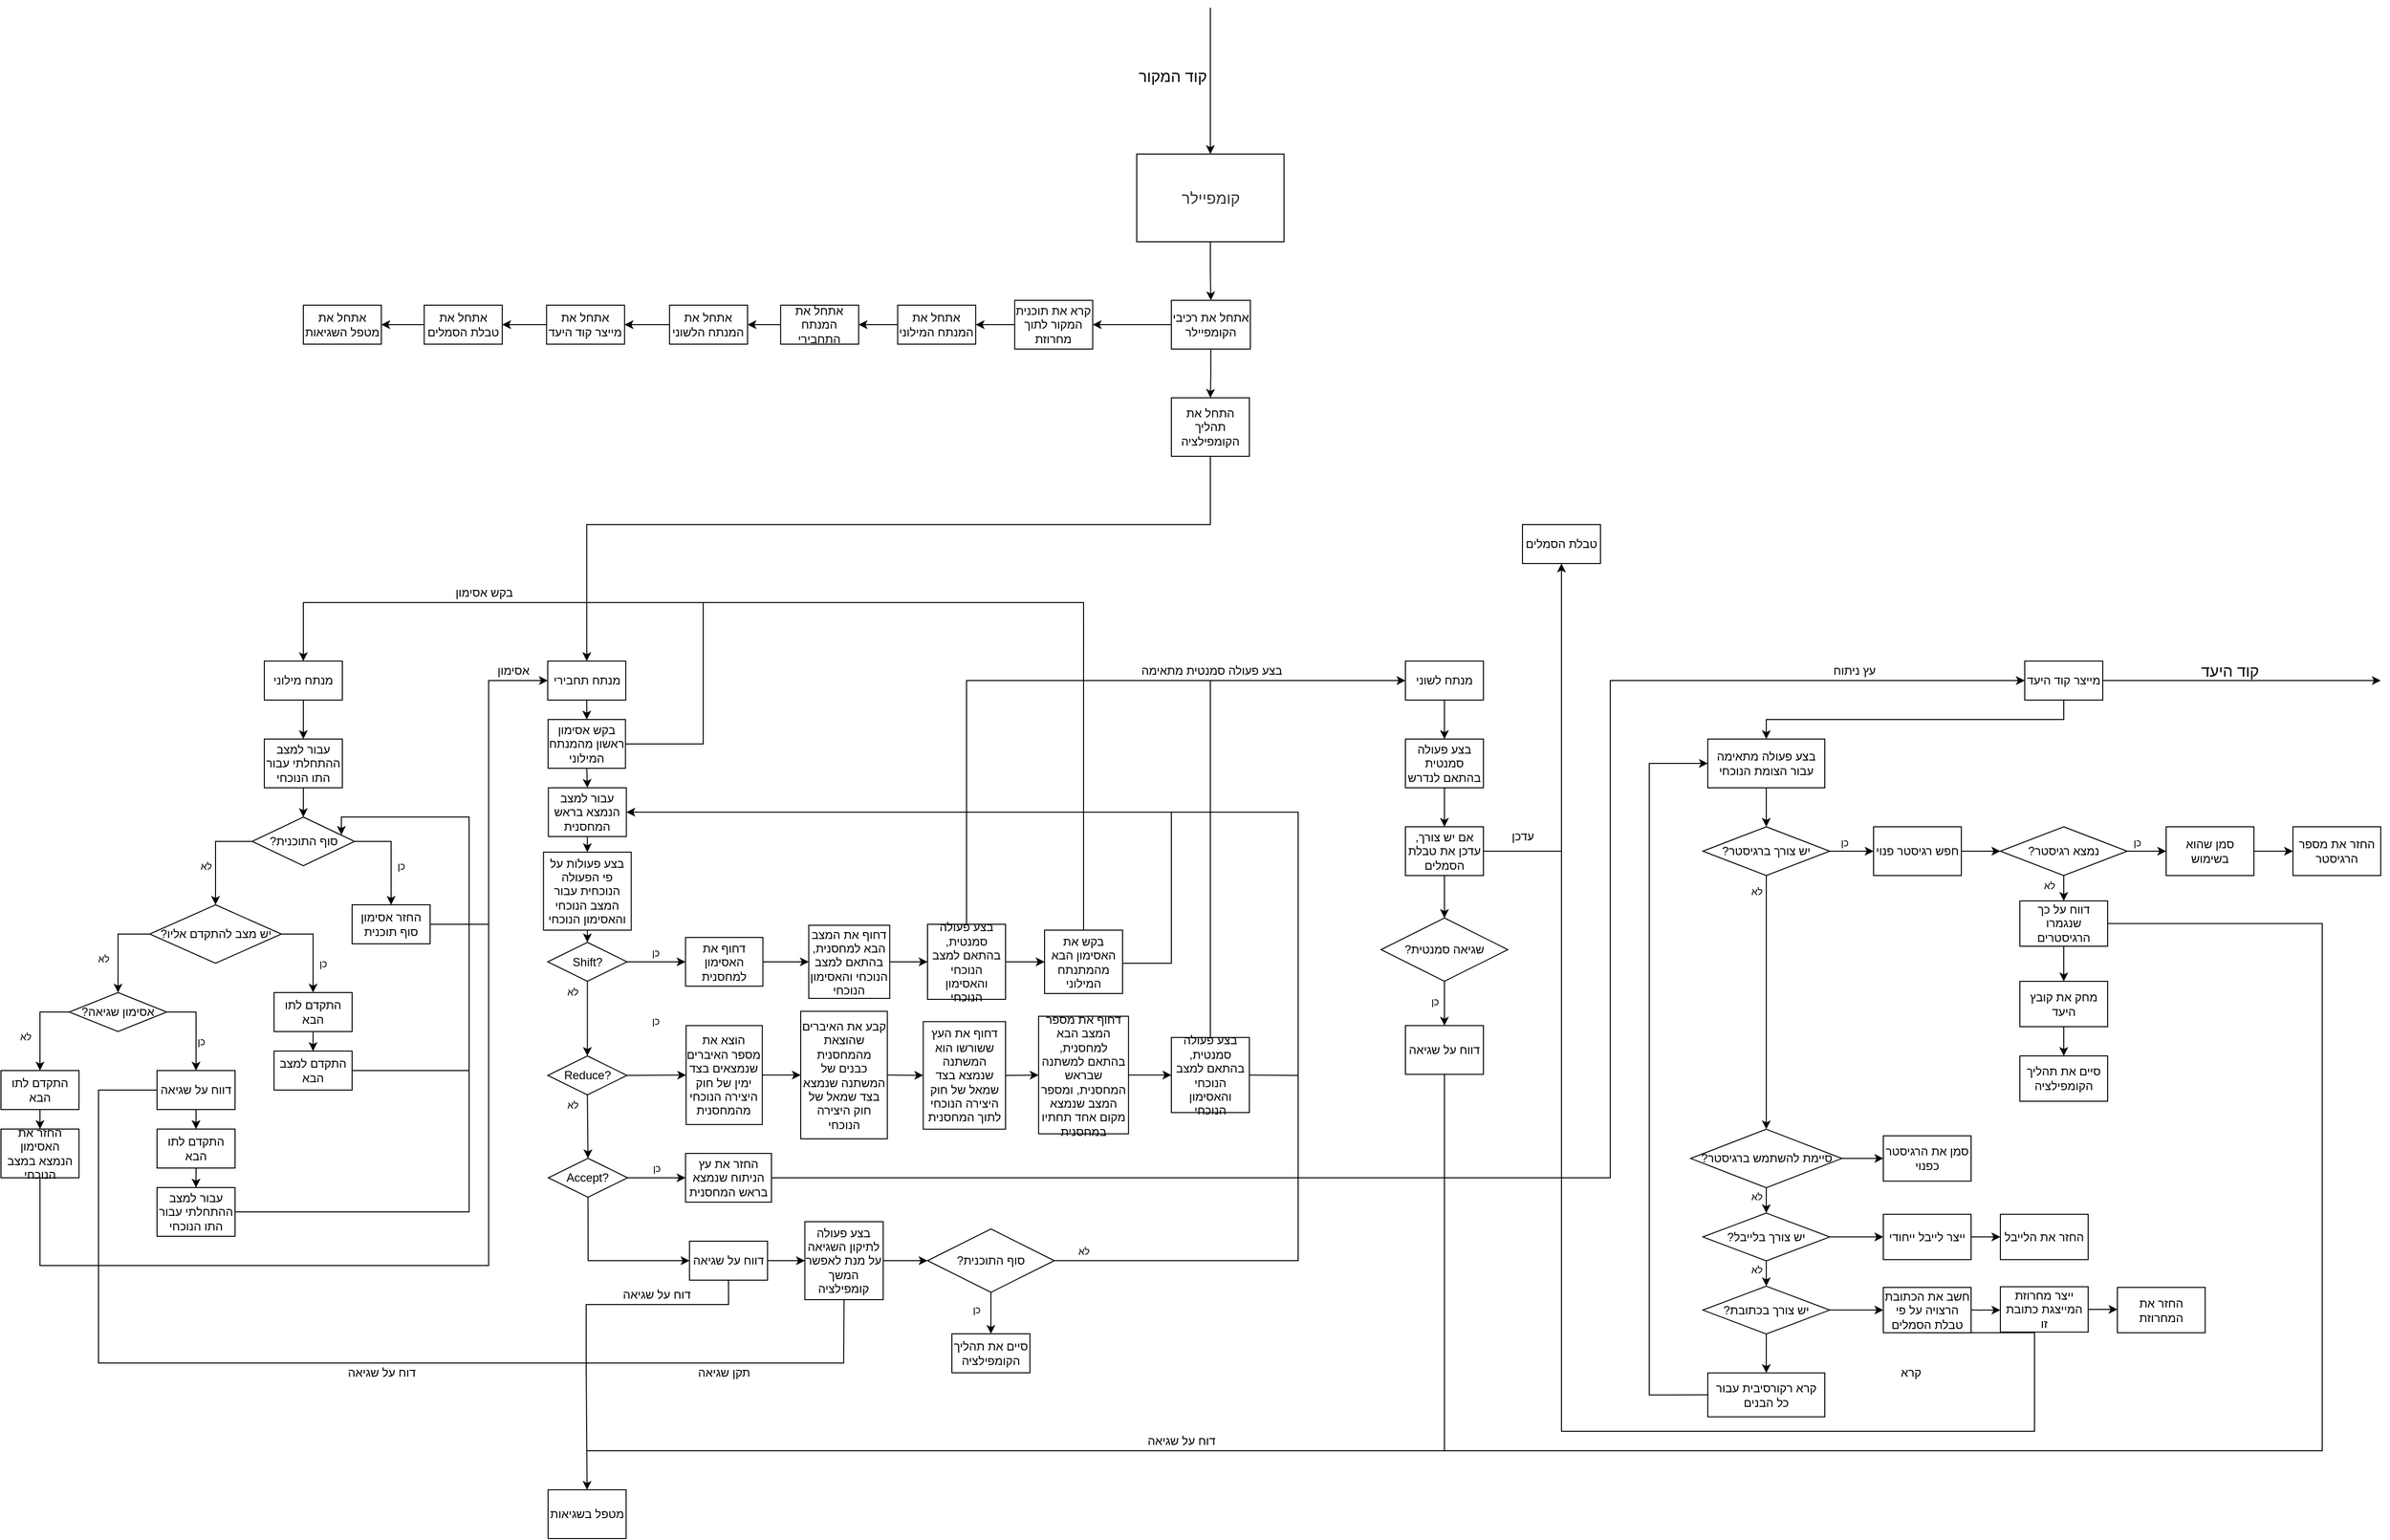 <mxfile version="17.4.5" type="google"><diagram id="C5RBs43oDa-KdzZeNtuy" name="Page-1"><mxGraphModel grid="1" page="1" gridSize="10" guides="1" tooltips="1" connect="1" arrows="1" fold="1" pageScale="1" pageWidth="827" pageHeight="1169" math="0" shadow="0"><root><mxCell id="WIyWlLk6GJQsqaUBKTNV-0"/><mxCell id="WIyWlLk6GJQsqaUBKTNV-1" parent="WIyWlLk6GJQsqaUBKTNV-0"/><mxCell id="G-Xnoj6wic4JCLl9e02p-1" value="עבור למצב ההתחלתי עבור התו הנוכחי" style="rounded=0;whiteSpace=wrap;html=1;" vertex="1" parent="WIyWlLk6GJQsqaUBKTNV-1"><mxGeometry x="270" y="260" width="80" height="50" as="geometry"/></mxCell><mxCell id="G-Xnoj6wic4JCLl9e02p-4" value="&lt;font style=&quot;font-size: 12px&quot;&gt;?סוף התוכנית&lt;/font&gt;" style="rhombus;whiteSpace=wrap;html=1;" vertex="1" parent="WIyWlLk6GJQsqaUBKTNV-1"><mxGeometry x="257.5" y="340" width="105" height="50" as="geometry"/></mxCell><mxCell id="G-Xnoj6wic4JCLl9e02p-5" value="החזר אסימון סוף תוכנית" style="rounded=0;whiteSpace=wrap;html=1;" vertex="1" parent="WIyWlLk6GJQsqaUBKTNV-1"><mxGeometry x="360" y="430" width="80" height="40" as="geometry"/></mxCell><mxCell id="G-Xnoj6wic4JCLl9e02p-7" value="" style="endArrow=classic;html=1;rounded=0;fontSize=10;exitX=1;exitY=0.5;exitDx=0;exitDy=0;entryX=0.5;entryY=0;entryDx=0;entryDy=0;" edge="1" parent="WIyWlLk6GJQsqaUBKTNV-1" source="G-Xnoj6wic4JCLl9e02p-4" target="G-Xnoj6wic4JCLl9e02p-5"><mxGeometry width="50" height="50" relative="1" as="geometry"><mxPoint x="560" y="470" as="sourcePoint"/><mxPoint x="610" y="420" as="targetPoint"/><Array as="points"><mxPoint x="400" y="365"/></Array></mxGeometry></mxCell><mxCell id="G-Xnoj6wic4JCLl9e02p-8" value="כן" style="text;html=1;align=center;verticalAlign=middle;resizable=0;points=[];autosize=1;strokeColor=none;fillColor=none;fontSize=10;" vertex="1" parent="WIyWlLk6GJQsqaUBKTNV-1"><mxGeometry x="400" y="380" width="20" height="20" as="geometry"/></mxCell><mxCell id="G-Xnoj6wic4JCLl9e02p-9" value="" style="endArrow=classic;html=1;rounded=0;fontSize=10;exitX=0.5;exitY=1;exitDx=0;exitDy=0;entryX=0.5;entryY=0;entryDx=0;entryDy=0;" edge="1" parent="WIyWlLk6GJQsqaUBKTNV-1" source="G-Xnoj6wic4JCLl9e02p-1" target="G-Xnoj6wic4JCLl9e02p-4"><mxGeometry width="50" height="50" relative="1" as="geometry"><mxPoint x="610" y="400" as="sourcePoint"/><mxPoint x="660" y="350" as="targetPoint"/></mxGeometry></mxCell><mxCell id="G-Xnoj6wic4JCLl9e02p-10" value="" style="endArrow=classic;html=1;rounded=0;fontSize=10;exitX=0;exitY=0.5;exitDx=0;exitDy=0;entryX=0.5;entryY=0;entryDx=0;entryDy=0;" edge="1" parent="WIyWlLk6GJQsqaUBKTNV-1" source="G-Xnoj6wic4JCLl9e02p-4" target="G-Xnoj6wic4JCLl9e02p-12"><mxGeometry width="50" height="50" relative="1" as="geometry"><mxPoint x="450" y="400" as="sourcePoint"/><mxPoint x="217.5" y="430.0" as="targetPoint"/><Array as="points"><mxPoint x="220" y="365"/></Array></mxGeometry></mxCell><mxCell id="G-Xnoj6wic4JCLl9e02p-11" value="לא" style="text;html=1;align=center;verticalAlign=middle;resizable=0;points=[];autosize=1;strokeColor=none;fillColor=none;fontSize=10;" vertex="1" parent="WIyWlLk6GJQsqaUBKTNV-1"><mxGeometry x="195" y="380" width="30" height="20" as="geometry"/></mxCell><mxCell id="G-Xnoj6wic4JCLl9e02p-12" value="?יש מצב להתקדם אליו" style="rhombus;whiteSpace=wrap;html=1;" vertex="1" parent="WIyWlLk6GJQsqaUBKTNV-1"><mxGeometry x="152.5" y="430" width="135" height="60" as="geometry"/></mxCell><mxCell id="G-Xnoj6wic4JCLl9e02p-14" value="" style="endArrow=classic;html=1;rounded=0;fontSize=10;exitX=1;exitY=0.5;exitDx=0;exitDy=0;entryX=0.5;entryY=0;entryDx=0;entryDy=0;" edge="1" parent="WIyWlLk6GJQsqaUBKTNV-1" source="G-Xnoj6wic4JCLl9e02p-12" target="G-Xnoj6wic4JCLl9e02p-21"><mxGeometry width="50" height="50" relative="1" as="geometry"><mxPoint x="300" y="460.0" as="sourcePoint"/><mxPoint x="320" y="525" as="targetPoint"/><Array as="points"><mxPoint x="320" y="460"/></Array></mxGeometry></mxCell><mxCell id="G-Xnoj6wic4JCLl9e02p-15" value="כן" style="text;html=1;align=center;verticalAlign=middle;resizable=0;points=[];autosize=1;strokeColor=none;fillColor=none;fontSize=10;" vertex="1" parent="WIyWlLk6GJQsqaUBKTNV-1"><mxGeometry x="320" y="480" width="20" height="20" as="geometry"/></mxCell><mxCell id="G-Xnoj6wic4JCLl9e02p-19" value="" style="endArrow=classic;html=1;rounded=0;fontSize=10;exitX=0;exitY=0.5;exitDx=0;exitDy=0;entryX=0.5;entryY=0;entryDx=0;entryDy=0;" edge="1" parent="WIyWlLk6GJQsqaUBKTNV-1" source="G-Xnoj6wic4JCLl9e02p-12" target="G-Xnoj6wic4JCLl9e02p-24"><mxGeometry width="50" height="50" relative="1" as="geometry"><mxPoint x="152.5" y="460.0" as="sourcePoint"/><mxPoint x="120" y="520" as="targetPoint"/><Array as="points"><mxPoint x="120" y="460"/></Array></mxGeometry></mxCell><mxCell id="G-Xnoj6wic4JCLl9e02p-20" value="לא" style="text;html=1;align=center;verticalAlign=middle;resizable=0;points=[];autosize=1;strokeColor=none;fillColor=none;fontSize=10;" vertex="1" parent="WIyWlLk6GJQsqaUBKTNV-1"><mxGeometry x="90" y="475" width="30" height="20" as="geometry"/></mxCell><mxCell id="G-Xnoj6wic4JCLl9e02p-29" value="" style="edgeStyle=orthogonalEdgeStyle;rounded=0;orthogonalLoop=1;jettySize=auto;html=1;fontSize=12;" edge="1" parent="WIyWlLk6GJQsqaUBKTNV-1" source="G-Xnoj6wic4JCLl9e02p-21" target="G-Xnoj6wic4JCLl9e02p-28"><mxGeometry relative="1" as="geometry"/></mxCell><mxCell id="G-Xnoj6wic4JCLl9e02p-21" value="התקדם לתו הבא" style="rounded=0;whiteSpace=wrap;html=1;" vertex="1" parent="WIyWlLk6GJQsqaUBKTNV-1"><mxGeometry x="280" y="520" width="80" height="40" as="geometry"/></mxCell><mxCell id="G-Xnoj6wic4JCLl9e02p-24" value="&lt;font style=&quot;font-size: 12px&quot;&gt;?אסימון שגיאה&lt;/font&gt;" style="rhombus;whiteSpace=wrap;html=1;" vertex="1" parent="WIyWlLk6GJQsqaUBKTNV-1"><mxGeometry x="70" y="520" width="100" height="40" as="geometry"/></mxCell><mxCell id="G-Xnoj6wic4JCLl9e02p-25" value="" style="endArrow=classic;html=1;rounded=0;fontSize=12;entryX=0.872;entryY=0.365;entryDx=0;entryDy=0;entryPerimeter=0;exitX=1;exitY=0.5;exitDx=0;exitDy=0;" edge="1" parent="WIyWlLk6GJQsqaUBKTNV-1" source="G-Xnoj6wic4JCLl9e02p-28" target="G-Xnoj6wic4JCLl9e02p-4"><mxGeometry width="50" height="50" relative="1" as="geometry"><mxPoint x="430" y="570" as="sourcePoint"/><mxPoint x="480" y="260" as="targetPoint"/><Array as="points"><mxPoint x="480" y="600"/><mxPoint x="480" y="340"/><mxPoint x="349" y="340"/></Array></mxGeometry></mxCell><mxCell id="G-Xnoj6wic4JCLl9e02p-26" value="" style="endArrow=classic;html=1;rounded=0;fontSize=10;exitX=1;exitY=0.5;exitDx=0;exitDy=0;entryX=0.5;entryY=0;entryDx=0;entryDy=0;" edge="1" parent="WIyWlLk6GJQsqaUBKTNV-1" source="G-Xnoj6wic4JCLl9e02p-24" target="G-Xnoj6wic4JCLl9e02p-30"><mxGeometry width="50" height="50" relative="1" as="geometry"><mxPoint x="180" y="540" as="sourcePoint"/><mxPoint x="200" y="600" as="targetPoint"/><Array as="points"><mxPoint x="200" y="540"/></Array></mxGeometry></mxCell><mxCell id="G-Xnoj6wic4JCLl9e02p-27" value="כן" style="text;html=1;align=center;verticalAlign=middle;resizable=0;points=[];autosize=1;strokeColor=none;fillColor=none;fontSize=10;" vertex="1" parent="WIyWlLk6GJQsqaUBKTNV-1"><mxGeometry x="195" y="560" width="20" height="20" as="geometry"/></mxCell><mxCell id="G-Xnoj6wic4JCLl9e02p-28" value="התקדם למצב הבא" style="rounded=0;whiteSpace=wrap;html=1;" vertex="1" parent="WIyWlLk6GJQsqaUBKTNV-1"><mxGeometry x="280" y="580" width="80" height="40" as="geometry"/></mxCell><mxCell id="G-Xnoj6wic4JCLl9e02p-30" value="דווח על שגיאה" style="rounded=0;whiteSpace=wrap;html=1;" vertex="1" parent="WIyWlLk6GJQsqaUBKTNV-1"><mxGeometry x="160" y="600" width="80" height="40" as="geometry"/></mxCell><mxCell id="G-Xnoj6wic4JCLl9e02p-39" value="" style="edgeStyle=orthogonalEdgeStyle;rounded=0;orthogonalLoop=1;jettySize=auto;html=1;fontSize=12;" edge="1" parent="WIyWlLk6GJQsqaUBKTNV-1" source="G-Xnoj6wic4JCLl9e02p-33" target="G-Xnoj6wic4JCLl9e02p-34"><mxGeometry relative="1" as="geometry"/></mxCell><mxCell id="G-Xnoj6wic4JCLl9e02p-33" value="התקדם לתו הבא" style="rounded=0;whiteSpace=wrap;html=1;" vertex="1" parent="WIyWlLk6GJQsqaUBKTNV-1"><mxGeometry x="160" y="660" width="80" height="40" as="geometry"/></mxCell><mxCell id="G-Xnoj6wic4JCLl9e02p-34" value="עבור למצב ההתחלתי עבור התו הנוכחי" style="rounded=0;whiteSpace=wrap;html=1;" vertex="1" parent="WIyWlLk6GJQsqaUBKTNV-1"><mxGeometry x="160" y="720" width="80" height="50" as="geometry"/></mxCell><mxCell id="G-Xnoj6wic4JCLl9e02p-38" value="" style="endArrow=classic;html=1;rounded=0;fontSize=12;exitX=0.5;exitY=1;exitDx=0;exitDy=0;entryX=0.5;entryY=0;entryDx=0;entryDy=0;" edge="1" parent="WIyWlLk6GJQsqaUBKTNV-1" source="G-Xnoj6wic4JCLl9e02p-30" target="G-Xnoj6wic4JCLl9e02p-33"><mxGeometry width="50" height="50" relative="1" as="geometry"><mxPoint x="300" y="740" as="sourcePoint"/><mxPoint x="350" y="690" as="targetPoint"/></mxGeometry></mxCell><mxCell id="G-Xnoj6wic4JCLl9e02p-40" value="" style="endArrow=none;html=1;rounded=0;fontSize=12;endFill=0;exitX=1;exitY=0.5;exitDx=0;exitDy=0;" edge="1" parent="WIyWlLk6GJQsqaUBKTNV-1" source="G-Xnoj6wic4JCLl9e02p-34"><mxGeometry width="50" height="50" relative="1" as="geometry"><mxPoint x="240" y="745" as="sourcePoint"/><mxPoint x="480" y="600" as="targetPoint"/><Array as="points"><mxPoint x="480" y="745"/></Array></mxGeometry></mxCell><mxCell id="G-Xnoj6wic4JCLl9e02p-41" value="" style="endArrow=classic;html=1;rounded=0;fontSize=10;exitX=0;exitY=0.5;exitDx=0;exitDy=0;entryX=0.5;entryY=0;entryDx=0;entryDy=0;" edge="1" parent="WIyWlLk6GJQsqaUBKTNV-1" source="G-Xnoj6wic4JCLl9e02p-24" target="G-Xnoj6wic4JCLl9e02p-49"><mxGeometry width="50" height="50" relative="1" as="geometry"><mxPoint x="60" y="540" as="sourcePoint"/><mxPoint x="40" y="590" as="targetPoint"/><Array as="points"><mxPoint x="40" y="540"/></Array></mxGeometry></mxCell><mxCell id="G-Xnoj6wic4JCLl9e02p-42" value="לא" style="text;html=1;align=center;verticalAlign=middle;resizable=0;points=[];autosize=1;strokeColor=none;fillColor=none;fontSize=10;" vertex="1" parent="WIyWlLk6GJQsqaUBKTNV-1"><mxGeometry x="10" y="555" width="30" height="20" as="geometry"/></mxCell><mxCell id="G-Xnoj6wic4JCLl9e02p-49" value="התקדם לתו הבא" style="rounded=0;whiteSpace=wrap;html=1;" vertex="1" parent="WIyWlLk6GJQsqaUBKTNV-1"><mxGeometry y="600" width="80" height="40" as="geometry"/></mxCell><mxCell id="G-Xnoj6wic4JCLl9e02p-54" value="החזר את האסימון הנמצא במצב הנוכחי" style="rounded=0;whiteSpace=wrap;html=1;" vertex="1" parent="WIyWlLk6GJQsqaUBKTNV-1"><mxGeometry y="660" width="80" height="50" as="geometry"/></mxCell><mxCell id="G-Xnoj6wic4JCLl9e02p-56" value="" style="endArrow=classic;html=1;rounded=0;fontSize=12;entryX=0.5;entryY=0;entryDx=0;entryDy=0;exitX=0.5;exitY=1;exitDx=0;exitDy=0;" edge="1" parent="WIyWlLk6GJQsqaUBKTNV-1" source="G-Xnoj6wic4JCLl9e02p-49" target="G-Xnoj6wic4JCLl9e02p-54"><mxGeometry width="50" height="50" relative="1" as="geometry"><mxPoint x="150" y="620" as="sourcePoint"/><mxPoint x="200" y="570" as="targetPoint"/></mxGeometry></mxCell><mxCell id="G-Xnoj6wic4JCLl9e02p-63" value="מנתח מילוני" style="rounded=0;whiteSpace=wrap;html=1;fillColor=#FFFFFF;strokeColor=#000000;" vertex="1" parent="WIyWlLk6GJQsqaUBKTNV-1"><mxGeometry x="270" y="180" width="80" height="40" as="geometry"/></mxCell><mxCell id="G-Xnoj6wic4JCLl9e02p-65" value="" style="endArrow=classic;html=1;rounded=0;fontSize=12;exitX=0.5;exitY=1;exitDx=0;exitDy=0;entryX=0.5;entryY=0;entryDx=0;entryDy=0;" edge="1" parent="WIyWlLk6GJQsqaUBKTNV-1" source="G-Xnoj6wic4JCLl9e02p-63" target="G-Xnoj6wic4JCLl9e02p-1"><mxGeometry width="50" height="50" relative="1" as="geometry"><mxPoint x="450" y="300" as="sourcePoint"/><mxPoint x="500" y="250" as="targetPoint"/></mxGeometry></mxCell><mxCell id="G-Xnoj6wic4JCLl9e02p-66" value="מנתח תחבירי" style="rounded=0;whiteSpace=wrap;html=1;fillColor=#FFFFFF;strokeColor=#000000;" vertex="1" parent="WIyWlLk6GJQsqaUBKTNV-1"><mxGeometry x="560.62" y="180" width="80" height="40" as="geometry"/></mxCell><mxCell id="G-Xnoj6wic4JCLl9e02p-68" value="אסימון" style="text;html=1;align=center;verticalAlign=middle;resizable=0;points=[];autosize=1;strokeColor=none;fillColor=none;" vertex="1" parent="WIyWlLk6GJQsqaUBKTNV-1"><mxGeometry x="500" y="180" width="50" height="20" as="geometry"/></mxCell><mxCell id="G-Xnoj6wic4JCLl9e02p-69" value="עבור למצב הנמצא בראש המחסנית" style="rounded=0;whiteSpace=wrap;html=1;" vertex="1" parent="WIyWlLk6GJQsqaUBKTNV-1"><mxGeometry x="561.23" y="310" width="80" height="50" as="geometry"/></mxCell><mxCell id="G-Xnoj6wic4JCLl9e02p-77" value="&lt;font style=&quot;font-size: 12px&quot;&gt;Shift?&lt;/font&gt;" style="rhombus;whiteSpace=wrap;html=1;" vertex="1" parent="WIyWlLk6GJQsqaUBKTNV-1"><mxGeometry x="560.62" y="468.5" width="81.25" height="40" as="geometry"/></mxCell><mxCell id="G-Xnoj6wic4JCLl9e02p-80" value="&lt;font style=&quot;font-size: 12px&quot;&gt;Reduce?&lt;/font&gt;" style="rhombus;whiteSpace=wrap;html=1;" vertex="1" parent="WIyWlLk6GJQsqaUBKTNV-1"><mxGeometry x="560.61" y="585" width="81.25" height="40" as="geometry"/></mxCell><mxCell id="G-Xnoj6wic4JCLl9e02p-82" value="" style="endArrow=classic;html=1;rounded=0;fontSize=12;exitX=0.5;exitY=1;exitDx=0;exitDy=0;entryX=0.5;entryY=0;entryDx=0;entryDy=0;" edge="1" parent="WIyWlLk6GJQsqaUBKTNV-1" source="G-Xnoj6wic4JCLl9e02p-77" target="G-Xnoj6wic4JCLl9e02p-80"><mxGeometry width="50" height="50" relative="1" as="geometry"><mxPoint x="721.24" y="548.5" as="sourcePoint"/><mxPoint x="771.24" y="498.5" as="targetPoint"/></mxGeometry></mxCell><mxCell id="G-Xnoj6wic4JCLl9e02p-83" value="&lt;font style=&quot;font-size: 12px&quot;&gt;Accept?&lt;/font&gt;" style="rhombus;whiteSpace=wrap;html=1;" vertex="1" parent="WIyWlLk6GJQsqaUBKTNV-1"><mxGeometry x="561.23" y="690" width="81.25" height="40" as="geometry"/></mxCell><mxCell id="G-Xnoj6wic4JCLl9e02p-84" value="" style="endArrow=classic;html=1;rounded=0;fontSize=12;entryX=0.5;entryY=0;entryDx=0;entryDy=0;exitX=0.5;exitY=1;exitDx=0;exitDy=0;" edge="1" parent="WIyWlLk6GJQsqaUBKTNV-1" source="G-Xnoj6wic4JCLl9e02p-80" target="G-Xnoj6wic4JCLl9e02p-83"><mxGeometry width="50" height="50" relative="1" as="geometry"><mxPoint x="491.24" y="628.5" as="sourcePoint"/><mxPoint x="541.24" y="578.5" as="targetPoint"/></mxGeometry></mxCell><mxCell id="G-Xnoj6wic4JCLl9e02p-85" value="לא" style="text;html=1;align=center;verticalAlign=middle;resizable=0;points=[];autosize=1;strokeColor=none;fillColor=none;fontSize=10;" vertex="1" parent="WIyWlLk6GJQsqaUBKTNV-1"><mxGeometry x="571.24" y="508.5" width="30" height="20" as="geometry"/></mxCell><mxCell id="G-Xnoj6wic4JCLl9e02p-86" value="לא" style="text;html=1;align=center;verticalAlign=middle;resizable=0;points=[];autosize=1;strokeColor=none;fillColor=none;fontSize=10;" vertex="1" parent="WIyWlLk6GJQsqaUBKTNV-1"><mxGeometry x="571.23" y="625" width="30" height="20" as="geometry"/></mxCell><mxCell id="G-Xnoj6wic4JCLl9e02p-87" value="דווח על שגיאה" style="rounded=0;whiteSpace=wrap;html=1;" vertex="1" parent="WIyWlLk6GJQsqaUBKTNV-1"><mxGeometry x="705.94" y="775" width="80" height="40" as="geometry"/></mxCell><mxCell id="G-Xnoj6wic4JCLl9e02p-89" value="" style="endArrow=classic;html=1;rounded=0;fontSize=12;entryX=0;entryY=0.5;entryDx=0;entryDy=0;exitX=0.5;exitY=1;exitDx=0;exitDy=0;" edge="1" parent="WIyWlLk6GJQsqaUBKTNV-1" source="G-Xnoj6wic4JCLl9e02p-83" target="G-Xnoj6wic4JCLl9e02p-87"><mxGeometry width="50" height="50" relative="1" as="geometry"><mxPoint x="521.85" y="710" as="sourcePoint"/><mxPoint x="571.85" y="660" as="targetPoint"/><Array as="points"><mxPoint x="602" y="795"/></Array></mxGeometry></mxCell><mxCell id="G-Xnoj6wic4JCLl9e02p-90" value="לא" style="text;html=1;align=center;verticalAlign=middle;resizable=0;points=[];autosize=1;strokeColor=none;fillColor=none;fontSize=10;" vertex="1" parent="WIyWlLk6GJQsqaUBKTNV-1"><mxGeometry x="1095" y="775" width="30" height="20" as="geometry"/></mxCell><mxCell id="G-Xnoj6wic4JCLl9e02p-91" value="דחוף את האסימון למחסנית" style="rounded=0;whiteSpace=wrap;html=1;" vertex="1" parent="WIyWlLk6GJQsqaUBKTNV-1"><mxGeometry x="701.87" y="463.5" width="79.37" height="50" as="geometry"/></mxCell><mxCell id="G-Xnoj6wic4JCLl9e02p-93" value="" style="endArrow=classic;html=1;rounded=0;fontSize=12;exitX=1;exitY=0.5;exitDx=0;exitDy=0;entryX=0;entryY=0.5;entryDx=0;entryDy=0;" edge="1" parent="WIyWlLk6GJQsqaUBKTNV-1" source="G-Xnoj6wic4JCLl9e02p-77" target="G-Xnoj6wic4JCLl9e02p-91"><mxGeometry width="50" height="50" relative="1" as="geometry"><mxPoint x="921.24" y="538.5" as="sourcePoint"/><mxPoint x="711.24" y="488.5" as="targetPoint"/></mxGeometry></mxCell><mxCell id="G-Xnoj6wic4JCLl9e02p-94" value="כן" style="text;html=1;align=center;verticalAlign=middle;resizable=0;points=[];autosize=1;strokeColor=none;fillColor=none;fontSize=10;" vertex="1" parent="WIyWlLk6GJQsqaUBKTNV-1"><mxGeometry x="661.24" y="468.5" width="20" height="20" as="geometry"/></mxCell><mxCell id="G-Xnoj6wic4JCLl9e02p-95" value="הוצא את מספר האיברים שנמצאים בצד ימין של חוק היצירה הנוכחי מהמחסנית" style="rounded=0;whiteSpace=wrap;html=1;" vertex="1" parent="WIyWlLk6GJQsqaUBKTNV-1"><mxGeometry x="702.49" y="553.88" width="78.13" height="101.5" as="geometry"/></mxCell><mxCell id="G-Xnoj6wic4JCLl9e02p-96" value="" style="endArrow=classic;html=1;rounded=0;fontSize=12;entryX=0;entryY=0.5;entryDx=0;entryDy=0;exitX=1;exitY=0.5;exitDx=0;exitDy=0;" edge="1" parent="WIyWlLk6GJQsqaUBKTNV-1" source="G-Xnoj6wic4JCLl9e02p-80" target="G-Xnoj6wic4JCLl9e02p-95"><mxGeometry width="50" height="50" relative="1" as="geometry"><mxPoint x="651.24" y="558.5" as="sourcePoint"/><mxPoint x="711.24" y="558.5" as="targetPoint"/></mxGeometry></mxCell><mxCell id="G-Xnoj6wic4JCLl9e02p-97" value="כן" style="text;html=1;align=center;verticalAlign=middle;resizable=0;points=[];autosize=1;strokeColor=none;fillColor=none;fontSize=10;" vertex="1" parent="WIyWlLk6GJQsqaUBKTNV-1"><mxGeometry x="661.24" y="538.5" width="20" height="20" as="geometry"/></mxCell><mxCell id="G-Xnoj6wic4JCLl9e02p-98" value="החזר את עץ הניתוח שנמצא בראש המחסנית" style="rounded=0;whiteSpace=wrap;html=1;" vertex="1" parent="WIyWlLk6GJQsqaUBKTNV-1"><mxGeometry x="701.87" y="685" width="88.13" height="50" as="geometry"/></mxCell><mxCell id="G-Xnoj6wic4JCLl9e02p-99" value="" style="endArrow=classic;html=1;rounded=0;fontSize=12;entryX=0;entryY=0.5;entryDx=0;entryDy=0;exitX=1;exitY=0.5;exitDx=0;exitDy=0;" edge="1" parent="WIyWlLk6GJQsqaUBKTNV-1" source="G-Xnoj6wic4JCLl9e02p-83" target="G-Xnoj6wic4JCLl9e02p-98"><mxGeometry width="50" height="50" relative="1" as="geometry"><mxPoint x="651.85" y="710" as="sourcePoint"/><mxPoint x="711.22" y="710" as="targetPoint"/></mxGeometry></mxCell><mxCell id="G-Xnoj6wic4JCLl9e02p-100" value="כן" style="text;html=1;align=center;verticalAlign=middle;resizable=0;points=[];autosize=1;strokeColor=none;fillColor=none;fontSize=10;" vertex="1" parent="WIyWlLk6GJQsqaUBKTNV-1"><mxGeometry x="661.85" y="690" width="20" height="20" as="geometry"/></mxCell><mxCell id="G-Xnoj6wic4JCLl9e02p-104" value="דחוף את המצב הבא למחסנית, בהתאם למצב הנוכחי והאסימון הנוכחי" style="rounded=0;whiteSpace=wrap;html=1;" vertex="1" parent="WIyWlLk6GJQsqaUBKTNV-1"><mxGeometry x="828.24" y="451" width="83" height="75" as="geometry"/></mxCell><mxCell id="G-Xnoj6wic4JCLl9e02p-105" value="" style="endArrow=classic;html=1;rounded=0;fontSize=12;exitX=1;exitY=0.5;exitDx=0;exitDy=0;entryX=0;entryY=0.5;entryDx=0;entryDy=0;" edge="1" parent="WIyWlLk6GJQsqaUBKTNV-1" source="G-Xnoj6wic4JCLl9e02p-91" target="G-Xnoj6wic4JCLl9e02p-104"><mxGeometry width="50" height="50" relative="1" as="geometry"><mxPoint x="891.24" y="548.5" as="sourcePoint"/><mxPoint x="941.24" y="498.5" as="targetPoint"/></mxGeometry></mxCell><mxCell id="G-Xnoj6wic4JCLl9e02p-106" value="" style="endArrow=classic;html=1;rounded=0;fontSize=12;exitX=0.5;exitY=0;exitDx=0;exitDy=0;entryX=0.5;entryY=0;entryDx=0;entryDy=0;" edge="1" parent="WIyWlLk6GJQsqaUBKTNV-1" source="G-Xnoj6wic4JCLl9e02p-110" target="G-Xnoj6wic4JCLl9e02p-63"><mxGeometry width="50" height="50" relative="1" as="geometry"><mxPoint x="820" y="350" as="sourcePoint"/><mxPoint x="140" y="130" as="targetPoint"/><Array as="points"><mxPoint x="1110" y="120"/><mxPoint x="310" y="120"/></Array></mxGeometry></mxCell><mxCell id="G-Xnoj6wic4JCLl9e02p-107" value="בקש אסימון" style="text;html=1;align=center;verticalAlign=middle;resizable=0;points=[];autosize=1;strokeColor=none;fillColor=none;" vertex="1" parent="WIyWlLk6GJQsqaUBKTNV-1"><mxGeometry x="460" y="100" width="70" height="20" as="geometry"/></mxCell><mxCell id="G-Xnoj6wic4JCLl9e02p-108" value="" style="endArrow=classic;html=1;rounded=0;fontSize=12;exitX=1;exitY=0.5;exitDx=0;exitDy=0;entryX=0;entryY=0.5;entryDx=0;entryDy=0;" edge="1" parent="WIyWlLk6GJQsqaUBKTNV-1" source="G-Xnoj6wic4JCLl9e02p-5" target="G-Xnoj6wic4JCLl9e02p-66"><mxGeometry width="50" height="50" relative="1" as="geometry"><mxPoint x="540" y="400" as="sourcePoint"/><mxPoint x="490" y="340" as="targetPoint"/><Array as="points"><mxPoint x="500" y="450"/><mxPoint x="500" y="200"/></Array></mxGeometry></mxCell><mxCell id="G-Xnoj6wic4JCLl9e02p-109" value="" style="endArrow=none;html=1;rounded=0;fontSize=12;exitX=0.5;exitY=1;exitDx=0;exitDy=0;endFill=0;" edge="1" parent="WIyWlLk6GJQsqaUBKTNV-1" source="G-Xnoj6wic4JCLl9e02p-54"><mxGeometry width="50" height="50" relative="1" as="geometry"><mxPoint x="330" y="610" as="sourcePoint"/><mxPoint x="500" y="450" as="targetPoint"/><Array as="points"><mxPoint x="40" y="800"/><mxPoint x="500" y="800"/></Array></mxGeometry></mxCell><mxCell id="G-Xnoj6wic4JCLl9e02p-110" value="בקש את האסימון הבא מהמתנתח המילוני" style="rounded=0;whiteSpace=wrap;html=1;" vertex="1" parent="WIyWlLk6GJQsqaUBKTNV-1"><mxGeometry x="1070" y="456" width="79.99" height="65" as="geometry"/></mxCell><mxCell id="G-Xnoj6wic4JCLl9e02p-112" value="בקש אסימון ראשון מהמנתח המילוני" style="rounded=0;whiteSpace=wrap;html=1;" vertex="1" parent="WIyWlLk6GJQsqaUBKTNV-1"><mxGeometry x="560.94" y="240" width="79.37" height="50" as="geometry"/></mxCell><mxCell id="G-Xnoj6wic4JCLl9e02p-113" value="" style="endArrow=classic;html=1;rounded=0;fontSize=12;entryX=0.5;entryY=0;entryDx=0;entryDy=0;exitX=0.5;exitY=1;exitDx=0;exitDy=0;" edge="1" parent="WIyWlLk6GJQsqaUBKTNV-1" source="G-Xnoj6wic4JCLl9e02p-66" target="G-Xnoj6wic4JCLl9e02p-112"><mxGeometry width="50" height="50" relative="1" as="geometry"><mxPoint x="480" y="440" as="sourcePoint"/><mxPoint x="530" y="390" as="targetPoint"/></mxGeometry></mxCell><mxCell id="G-Xnoj6wic4JCLl9e02p-114" value="" style="endArrow=classic;html=1;rounded=0;fontSize=12;entryX=0.5;entryY=0;entryDx=0;entryDy=0;exitX=0.5;exitY=1;exitDx=0;exitDy=0;" edge="1" parent="WIyWlLk6GJQsqaUBKTNV-1" source="G-Xnoj6wic4JCLl9e02p-112" target="G-Xnoj6wic4JCLl9e02p-69"><mxGeometry width="50" height="50" relative="1" as="geometry"><mxPoint x="480" y="430" as="sourcePoint"/><mxPoint x="530" y="380" as="targetPoint"/></mxGeometry></mxCell><mxCell id="G-Xnoj6wic4JCLl9e02p-115" value="" style="endArrow=none;html=1;rounded=0;fontSize=12;exitX=1;exitY=0.5;exitDx=0;exitDy=0;endFill=0;" edge="1" parent="WIyWlLk6GJQsqaUBKTNV-1" source="G-Xnoj6wic4JCLl9e02p-112"><mxGeometry width="50" height="50" relative="1" as="geometry"><mxPoint x="680.62" y="270" as="sourcePoint"/><mxPoint x="720" y="120" as="targetPoint"/><Array as="points"><mxPoint x="720" y="265"/></Array></mxGeometry></mxCell><mxCell id="G-Xnoj6wic4JCLl9e02p-119" value="" style="endArrow=classic;html=1;rounded=0;fontSize=12;entryX=1;entryY=0.5;entryDx=0;entryDy=0;" edge="1" parent="WIyWlLk6GJQsqaUBKTNV-1" target="G-Xnoj6wic4JCLl9e02p-69"><mxGeometry width="50" height="50" relative="1" as="geometry"><mxPoint x="1150" y="490" as="sourcePoint"/><mxPoint x="670" y="330" as="targetPoint"/><Array as="points"><mxPoint x="1200" y="490"/><mxPoint x="1200" y="335"/></Array></mxGeometry></mxCell><mxCell id="G-Xnoj6wic4JCLl9e02p-120" value="בצע פעולות על פי הפעולה הנוכחית עבור המצב הנוכחי והאסימון הנוכחי" style="rounded=0;whiteSpace=wrap;html=1;align=center;" vertex="1" parent="WIyWlLk6GJQsqaUBKTNV-1"><mxGeometry x="556.24" y="376" width="89.99" height="80" as="geometry"/></mxCell><mxCell id="G-Xnoj6wic4JCLl9e02p-121" value="" style="endArrow=classic;html=1;rounded=0;fontSize=12;exitX=0.5;exitY=1;exitDx=0;exitDy=0;entryX=0.5;entryY=0;entryDx=0;entryDy=0;" edge="1" parent="WIyWlLk6GJQsqaUBKTNV-1" source="G-Xnoj6wic4JCLl9e02p-69" target="G-Xnoj6wic4JCLl9e02p-120"><mxGeometry width="50" height="50" relative="1" as="geometry"><mxPoint x="620" y="490" as="sourcePoint"/><mxPoint x="670" y="440" as="targetPoint"/></mxGeometry></mxCell><mxCell id="G-Xnoj6wic4JCLl9e02p-122" value="" style="endArrow=classic;html=1;rounded=0;fontSize=12;exitX=0.5;exitY=1;exitDx=0;exitDy=0;entryX=0.5;entryY=0;entryDx=0;entryDy=0;" edge="1" parent="WIyWlLk6GJQsqaUBKTNV-1" source="G-Xnoj6wic4JCLl9e02p-120" target="G-Xnoj6wic4JCLl9e02p-77"><mxGeometry width="50" height="50" relative="1" as="geometry"><mxPoint x="620" y="490" as="sourcePoint"/><mxPoint x="670" y="440" as="targetPoint"/></mxGeometry></mxCell><mxCell id="G-Xnoj6wic4JCLl9e02p-123" value="בצע פעולה סמנטית, בהתאם למצב הנוכחי והאסימון הנוכחי" style="rounded=0;whiteSpace=wrap;html=1;" vertex="1" parent="WIyWlLk6GJQsqaUBKTNV-1"><mxGeometry x="950" y="450" width="80" height="77" as="geometry"/></mxCell><mxCell id="G-Xnoj6wic4JCLl9e02p-124" value="" style="endArrow=classic;html=1;rounded=0;fontSize=12;exitX=1;exitY=0.5;exitDx=0;exitDy=0;entryX=0;entryY=0.5;entryDx=0;entryDy=0;" edge="1" parent="WIyWlLk6GJQsqaUBKTNV-1" source="G-Xnoj6wic4JCLl9e02p-104" target="G-Xnoj6wic4JCLl9e02p-123"><mxGeometry width="50" height="50" relative="1" as="geometry"><mxPoint x="1040" y="540" as="sourcePoint"/><mxPoint x="1090" y="490" as="targetPoint"/></mxGeometry></mxCell><mxCell id="G-Xnoj6wic4JCLl9e02p-125" value="" style="endArrow=classic;html=1;rounded=0;fontSize=12;exitX=1;exitY=0.5;exitDx=0;exitDy=0;entryX=0;entryY=0.5;entryDx=0;entryDy=0;" edge="1" parent="WIyWlLk6GJQsqaUBKTNV-1" source="G-Xnoj6wic4JCLl9e02p-123" target="G-Xnoj6wic4JCLl9e02p-110"><mxGeometry width="50" height="50" relative="1" as="geometry"><mxPoint x="1040" y="540" as="sourcePoint"/><mxPoint x="1060" y="490" as="targetPoint"/></mxGeometry></mxCell><mxCell id="G-Xnoj6wic4JCLl9e02p-126" value="מנתח לשוני" style="rounded=0;whiteSpace=wrap;html=1;fillColor=#FFFFFF;strokeColor=#000000;" vertex="1" parent="WIyWlLk6GJQsqaUBKTNV-1"><mxGeometry x="1440" y="180" width="80" height="40" as="geometry"/></mxCell><mxCell id="G-Xnoj6wic4JCLl9e02p-127" value="" style="endArrow=classic;html=1;rounded=0;fontSize=12;exitX=0.5;exitY=0;exitDx=0;exitDy=0;entryX=0;entryY=0.5;entryDx=0;entryDy=0;" edge="1" parent="WIyWlLk6GJQsqaUBKTNV-1" source="G-Xnoj6wic4JCLl9e02p-123" target="G-Xnoj6wic4JCLl9e02p-126"><mxGeometry width="50" height="50" relative="1" as="geometry"><mxPoint x="1050" y="410" as="sourcePoint"/><mxPoint x="1100" y="360" as="targetPoint"/><Array as="points"><mxPoint x="990" y="200"/></Array></mxGeometry></mxCell><mxCell id="G-Xnoj6wic4JCLl9e02p-128" value="בצע פעולה סמנטית מתאימה" style="text;html=1;align=center;verticalAlign=middle;resizable=0;points=[];autosize=1;strokeColor=none;fillColor=none;fontSize=12;" vertex="1" parent="WIyWlLk6GJQsqaUBKTNV-1"><mxGeometry x="1166.0" y="180" width="150" height="20" as="geometry"/></mxCell><mxCell id="G-Xnoj6wic4JCLl9e02p-129" value="קבע את האיברים שהוצאת מהמחסנית כבנים של המשתנה שנמצא בצד שמאל של חוק היצירה הנוכחי" style="rounded=0;whiteSpace=wrap;html=1;" vertex="1" parent="WIyWlLk6GJQsqaUBKTNV-1"><mxGeometry x="820" y="539.25" width="88.8" height="130.75" as="geometry"/></mxCell><mxCell id="G-Xnoj6wic4JCLl9e02p-130" value="" style="endArrow=classic;html=1;rounded=0;fontSize=12;exitX=1;exitY=0.5;exitDx=0;exitDy=0;entryX=0;entryY=0.5;entryDx=0;entryDy=0;" edge="1" parent="WIyWlLk6GJQsqaUBKTNV-1" source="G-Xnoj6wic4JCLl9e02p-95" target="G-Xnoj6wic4JCLl9e02p-129"><mxGeometry width="50" height="50" relative="1" as="geometry"><mxPoint x="880" y="560" as="sourcePoint"/><mxPoint x="930" y="510" as="targetPoint"/></mxGeometry></mxCell><mxCell id="G-Xnoj6wic4JCLl9e02p-131" value="דחוף את העץ ששורשו הוא המשתנה שנמצא בצד שמאל של חוק היצירה הנוכחי לתוך המחסנית" style="rounded=0;whiteSpace=wrap;html=1;" vertex="1" parent="WIyWlLk6GJQsqaUBKTNV-1"><mxGeometry x="945.6" y="549.81" width="84.4" height="110.37" as="geometry"/></mxCell><mxCell id="G-Xnoj6wic4JCLl9e02p-132" value="" style="endArrow=classic;html=1;rounded=0;fontSize=12;exitX=1;exitY=0.5;exitDx=0;exitDy=0;entryX=0;entryY=0.5;entryDx=0;entryDy=0;" edge="1" parent="WIyWlLk6GJQsqaUBKTNV-1" source="G-Xnoj6wic4JCLl9e02p-129" target="G-Xnoj6wic4JCLl9e02p-131"><mxGeometry width="50" height="50" relative="1" as="geometry"><mxPoint x="880" y="560" as="sourcePoint"/><mxPoint x="930" y="510" as="targetPoint"/></mxGeometry></mxCell><mxCell id="G-Xnoj6wic4JCLl9e02p-133" value="דחוף את מספר המצב הבא למחסנית, בהתאם למשתנה שבראש המחסנית, ומספר המצב שנמצא מקום אחד תחתיו במחסנית" style="rounded=0;whiteSpace=wrap;html=1;" vertex="1" parent="WIyWlLk6GJQsqaUBKTNV-1"><mxGeometry x="1063.9" y="544.34" width="92.19" height="120.56" as="geometry"/></mxCell><mxCell id="G-Xnoj6wic4JCLl9e02p-134" value="" style="endArrow=classic;html=1;rounded=0;fontSize=12;entryX=0;entryY=0.5;entryDx=0;entryDy=0;exitX=1;exitY=0.5;exitDx=0;exitDy=0;" edge="1" parent="WIyWlLk6GJQsqaUBKTNV-1" source="G-Xnoj6wic4JCLl9e02p-131" target="G-Xnoj6wic4JCLl9e02p-133"><mxGeometry width="50" height="50" relative="1" as="geometry"><mxPoint x="1050" y="610" as="sourcePoint"/><mxPoint x="930" y="510" as="targetPoint"/></mxGeometry></mxCell><mxCell id="G-Xnoj6wic4JCLl9e02p-135" value="בצע פעולה סמנטית, בהתאם למצב הנוכחי והאסימון הנוכחי" style="rounded=0;whiteSpace=wrap;html=1;" vertex="1" parent="WIyWlLk6GJQsqaUBKTNV-1"><mxGeometry x="1200" y="566.12" width="80" height="77" as="geometry"/></mxCell><mxCell id="G-Xnoj6wic4JCLl9e02p-136" value="" style="endArrow=classic;html=1;rounded=0;fontSize=12;entryX=0;entryY=0.5;entryDx=0;entryDy=0;exitX=1;exitY=0.5;exitDx=0;exitDy=0;" edge="1" parent="WIyWlLk6GJQsqaUBKTNV-1" source="G-Xnoj6wic4JCLl9e02p-133" target="G-Xnoj6wic4JCLl9e02p-135"><mxGeometry width="50" height="50" relative="1" as="geometry"><mxPoint x="880" y="490" as="sourcePoint"/><mxPoint x="930" y="440" as="targetPoint"/></mxGeometry></mxCell><mxCell id="G-Xnoj6wic4JCLl9e02p-137" value="" style="endArrow=none;html=1;rounded=0;fontSize=12;exitX=0.5;exitY=0;exitDx=0;exitDy=0;endFill=0;" edge="1" parent="WIyWlLk6GJQsqaUBKTNV-1" source="G-Xnoj6wic4JCLl9e02p-135"><mxGeometry width="50" height="50" relative="1" as="geometry"><mxPoint x="990" y="460" as="sourcePoint"/><mxPoint x="1240" y="200" as="targetPoint"/></mxGeometry></mxCell><mxCell id="G-Xnoj6wic4JCLl9e02p-138" value="מטפל בשגיאות" style="rounded=0;whiteSpace=wrap;html=1;fillColor=#FFFFFF;strokeColor=#000000;" vertex="1" parent="WIyWlLk6GJQsqaUBKTNV-1"><mxGeometry x="560.94" y="1030" width="80" height="50" as="geometry"/></mxCell><mxCell id="G-Xnoj6wic4JCLl9e02p-139" value="בצע פעולה לתיקון השגיאה על מנת לאפשר המשך קומפילציה" style="rounded=0;whiteSpace=wrap;html=1;" vertex="1" parent="WIyWlLk6GJQsqaUBKTNV-1"><mxGeometry x="824.25" y="755" width="80.31" height="80" as="geometry"/></mxCell><mxCell id="G-Xnoj6wic4JCLl9e02p-140" value="" style="endArrow=classic;html=1;rounded=0;fontSize=12;entryX=0;entryY=0.5;entryDx=0;entryDy=0;exitX=1;exitY=0.5;exitDx=0;exitDy=0;" edge="1" parent="WIyWlLk6GJQsqaUBKTNV-1" source="G-Xnoj6wic4JCLl9e02p-87" target="G-Xnoj6wic4JCLl9e02p-139"><mxGeometry width="50" height="50" relative="1" as="geometry"><mxPoint x="710" y="620" as="sourcePoint"/><mxPoint x="760" y="570" as="targetPoint"/></mxGeometry></mxCell><mxCell id="G-Xnoj6wic4JCLl9e02p-141" value="&lt;font style=&quot;font-size: 12px&quot;&gt;?סוף התוכנית&lt;/font&gt;" style="rhombus;whiteSpace=wrap;html=1;" vertex="1" parent="WIyWlLk6GJQsqaUBKTNV-1"><mxGeometry x="950" y="762.5" width="130" height="65" as="geometry"/></mxCell><mxCell id="G-Xnoj6wic4JCLl9e02p-142" value="" style="endArrow=classic;html=1;rounded=0;fontSize=12;exitX=1;exitY=0.5;exitDx=0;exitDy=0;entryX=0;entryY=0.5;entryDx=0;entryDy=0;" edge="1" parent="WIyWlLk6GJQsqaUBKTNV-1" source="G-Xnoj6wic4JCLl9e02p-139" target="G-Xnoj6wic4JCLl9e02p-141"><mxGeometry width="50" height="50" relative="1" as="geometry"><mxPoint x="1010" y="680" as="sourcePoint"/><mxPoint x="1060" y="630" as="targetPoint"/></mxGeometry></mxCell><mxCell id="G-Xnoj6wic4JCLl9e02p-143" value="סיים את תהליך הקומפילציה" style="rounded=0;whiteSpace=wrap;html=1;" vertex="1" parent="WIyWlLk6GJQsqaUBKTNV-1"><mxGeometry x="975" y="870" width="80" height="40" as="geometry"/></mxCell><mxCell id="G-Xnoj6wic4JCLl9e02p-144" value="" style="endArrow=classic;html=1;rounded=0;fontSize=12;exitX=0.5;exitY=1;exitDx=0;exitDy=0;entryX=0.5;entryY=0;entryDx=0;entryDy=0;" edge="1" parent="WIyWlLk6GJQsqaUBKTNV-1" source="G-Xnoj6wic4JCLl9e02p-141" target="G-Xnoj6wic4JCLl9e02p-143"><mxGeometry width="50" height="50" relative="1" as="geometry"><mxPoint x="970" y="750" as="sourcePoint"/><mxPoint x="1020" y="700" as="targetPoint"/></mxGeometry></mxCell><mxCell id="G-Xnoj6wic4JCLl9e02p-145" value="כן" style="text;html=1;align=center;verticalAlign=middle;resizable=0;points=[];autosize=1;strokeColor=none;fillColor=none;fontSize=10;" vertex="1" parent="WIyWlLk6GJQsqaUBKTNV-1"><mxGeometry x="990" y="835" width="20" height="20" as="geometry"/></mxCell><mxCell id="G-Xnoj6wic4JCLl9e02p-146" value="" style="endArrow=none;html=1;rounded=0;fontSize=12;exitX=1;exitY=0.5;exitDx=0;exitDy=0;endFill=0;" edge="1" parent="WIyWlLk6GJQsqaUBKTNV-1" source="G-Xnoj6wic4JCLl9e02p-141"><mxGeometry width="50" height="50" relative="1" as="geometry"><mxPoint x="970" y="750" as="sourcePoint"/><mxPoint x="1200" y="335" as="targetPoint"/><Array as="points"><mxPoint x="1330" y="795"/><mxPoint x="1330" y="335"/></Array></mxGeometry></mxCell><mxCell id="G-Xnoj6wic4JCLl9e02p-147" value="" style="endArrow=none;html=1;rounded=0;fontSize=12;exitX=1;exitY=0.5;exitDx=0;exitDy=0;endFill=0;" edge="1" parent="WIyWlLk6GJQsqaUBKTNV-1" source="G-Xnoj6wic4JCLl9e02p-135"><mxGeometry width="50" height="50" relative="1" as="geometry"><mxPoint x="1140" y="650" as="sourcePoint"/><mxPoint x="1330" y="605" as="targetPoint"/></mxGeometry></mxCell><mxCell id="G-Xnoj6wic4JCLl9e02p-148" value="" style="endArrow=classic;html=1;rounded=0;fontSize=12;entryX=0.5;entryY=0;entryDx=0;entryDy=0;exitX=0;exitY=0.5;exitDx=0;exitDy=0;" edge="1" parent="WIyWlLk6GJQsqaUBKTNV-1" source="G-Xnoj6wic4JCLl9e02p-30" target="G-Xnoj6wic4JCLl9e02p-138"><mxGeometry width="50" height="50" relative="1" as="geometry"><mxPoint x="150" y="630" as="sourcePoint"/><mxPoint x="500" y="680" as="targetPoint"/><Array as="points"><mxPoint x="100" y="620"/><mxPoint x="100" y="680"/><mxPoint x="100" y="900"/><mxPoint x="600" y="900"/></Array></mxGeometry></mxCell><mxCell id="G-Xnoj6wic4JCLl9e02p-149" value="" style="endArrow=none;html=1;rounded=0;fontSize=12;exitX=0.5;exitY=1;exitDx=0;exitDy=0;endFill=0;" edge="1" parent="WIyWlLk6GJQsqaUBKTNV-1" source="G-Xnoj6wic4JCLl9e02p-87"><mxGeometry width="50" height="50" relative="1" as="geometry"><mxPoint x="760" y="900" as="sourcePoint"/><mxPoint x="600" y="900" as="targetPoint"/><Array as="points"><mxPoint x="746" y="840"/><mxPoint x="600" y="840"/></Array></mxGeometry></mxCell><mxCell id="G-Xnoj6wic4JCLl9e02p-150" value="" style="endArrow=none;html=1;rounded=0;fontSize=12;exitX=0.5;exitY=1;exitDx=0;exitDy=0;endFill=0;" edge="1" parent="WIyWlLk6GJQsqaUBKTNV-1" source="G-Xnoj6wic4JCLl9e02p-139"><mxGeometry width="50" height="50" relative="1" as="geometry"><mxPoint x="770" y="900" as="sourcePoint"/><mxPoint x="600" y="900" as="targetPoint"/><Array as="points"><mxPoint x="864" y="900"/></Array></mxGeometry></mxCell><mxCell id="G-Xnoj6wic4JCLl9e02p-151" value="דוח על שגיאה" style="text;html=1;align=center;verticalAlign=middle;resizable=0;points=[];autosize=1;strokeColor=none;fillColor=none;fontSize=12;" vertex="1" parent="WIyWlLk6GJQsqaUBKTNV-1"><mxGeometry x="350" y="900" width="80" height="20" as="geometry"/></mxCell><mxCell id="G-Xnoj6wic4JCLl9e02p-152" value="דוח על שגיאה" style="text;html=1;align=center;verticalAlign=middle;resizable=0;points=[];autosize=1;strokeColor=none;fillColor=none;fontSize=12;" vertex="1" parent="WIyWlLk6GJQsqaUBKTNV-1"><mxGeometry x="631.85" y="820" width="80" height="20" as="geometry"/></mxCell><mxCell id="G-Xnoj6wic4JCLl9e02p-153" value="תקן שגיאה" style="text;html=1;align=center;verticalAlign=middle;resizable=0;points=[];autosize=1;strokeColor=none;fillColor=none;fontSize=12;" vertex="1" parent="WIyWlLk6GJQsqaUBKTNV-1"><mxGeometry x="705.62" y="900" width="70" height="20" as="geometry"/></mxCell><mxCell id="G-Xnoj6wic4JCLl9e02p-263" style="edgeStyle=orthogonalEdgeStyle;rounded=0;orthogonalLoop=1;jettySize=auto;html=1;exitX=1;exitY=0.5;exitDx=0;exitDy=0;fontSize=16;startArrow=none;startFill=0;endArrow=classic;endFill=1;" edge="1" parent="WIyWlLk6GJQsqaUBKTNV-1" source="G-Xnoj6wic4JCLl9e02p-154"><mxGeometry relative="1" as="geometry"><mxPoint x="2440" y="200" as="targetPoint"/></mxGeometry></mxCell><mxCell id="G-Xnoj6wic4JCLl9e02p-154" value="מייצר קוד היעד" style="rounded=0;whiteSpace=wrap;html=1;fillColor=#FFFFFF;strokeColor=#000000;" vertex="1" parent="WIyWlLk6GJQsqaUBKTNV-1"><mxGeometry x="2075" y="180" width="80" height="40" as="geometry"/></mxCell><mxCell id="G-Xnoj6wic4JCLl9e02p-155" value="" style="endArrow=classic;html=1;rounded=0;fontSize=12;exitX=1;exitY=0.5;exitDx=0;exitDy=0;entryX=0;entryY=0.5;entryDx=0;entryDy=0;" edge="1" parent="WIyWlLk6GJQsqaUBKTNV-1" source="G-Xnoj6wic4JCLl9e02p-98" target="G-Xnoj6wic4JCLl9e02p-154"><mxGeometry width="50" height="50" relative="1" as="geometry"><mxPoint x="1160" y="620" as="sourcePoint"/><mxPoint x="1710" y="140" as="targetPoint"/><Array as="points"><mxPoint x="1650" y="710"/><mxPoint x="1650" y="200"/></Array></mxGeometry></mxCell><mxCell id="G-Xnoj6wic4JCLl9e02p-156" value="בצע פעולה סמנטית בהתאם לנדרש" style="rounded=0;whiteSpace=wrap;html=1;" vertex="1" parent="WIyWlLk6GJQsqaUBKTNV-1"><mxGeometry x="1440" y="260" width="80" height="50" as="geometry"/></mxCell><mxCell id="G-Xnoj6wic4JCLl9e02p-157" value="" style="endArrow=classic;html=1;rounded=0;fontSize=12;exitX=0.5;exitY=1;exitDx=0;exitDy=0;entryX=0.5;entryY=0;entryDx=0;entryDy=0;" edge="1" parent="WIyWlLk6GJQsqaUBKTNV-1" source="G-Xnoj6wic4JCLl9e02p-126" target="G-Xnoj6wic4JCLl9e02p-156"><mxGeometry width="50" height="50" relative="1" as="geometry"><mxPoint x="1380" y="600" as="sourcePoint"/><mxPoint x="1430" y="550" as="targetPoint"/></mxGeometry></mxCell><mxCell id="G-Xnoj6wic4JCLl9e02p-160" value="טבלת הסמלים" style="rounded=0;whiteSpace=wrap;html=1;fillColor=#FFFFFF;strokeColor=#000000;" vertex="1" parent="WIyWlLk6GJQsqaUBKTNV-1"><mxGeometry x="1560" y="40" width="80" height="40" as="geometry"/></mxCell><mxCell id="G-Xnoj6wic4JCLl9e02p-262" style="edgeStyle=orthogonalEdgeStyle;rounded=0;orthogonalLoop=1;jettySize=auto;html=1;exitX=1;exitY=0.5;exitDx=0;exitDy=0;entryX=0.5;entryY=1;entryDx=0;entryDy=0;fontSize=16;startArrow=none;startFill=0;endArrow=classic;endFill=1;" edge="1" parent="WIyWlLk6GJQsqaUBKTNV-1" source="G-Xnoj6wic4JCLl9e02p-161" target="G-Xnoj6wic4JCLl9e02p-160"><mxGeometry relative="1" as="geometry"/></mxCell><mxCell id="G-Xnoj6wic4JCLl9e02p-161" value="אם יש צורך, עדכן את טבלת הסמלים" style="rounded=0;whiteSpace=wrap;html=1;" vertex="1" parent="WIyWlLk6GJQsqaUBKTNV-1"><mxGeometry x="1440" y="350" width="80" height="50" as="geometry"/></mxCell><mxCell id="G-Xnoj6wic4JCLl9e02p-162" value="&lt;font style=&quot;font-size: 12px&quot;&gt;?שגיאה סמנטית&lt;/font&gt;" style="rhombus;whiteSpace=wrap;html=1;" vertex="1" parent="WIyWlLk6GJQsqaUBKTNV-1"><mxGeometry x="1415" y="443.5" width="130" height="65" as="geometry"/></mxCell><mxCell id="G-Xnoj6wic4JCLl9e02p-164" value="" style="endArrow=classic;html=1;rounded=0;fontSize=12;exitX=0.5;exitY=1;exitDx=0;exitDy=0;entryX=0.5;entryY=0;entryDx=0;entryDy=0;" edge="1" parent="WIyWlLk6GJQsqaUBKTNV-1" source="G-Xnoj6wic4JCLl9e02p-156" target="G-Xnoj6wic4JCLl9e02p-161"><mxGeometry width="50" height="50" relative="1" as="geometry"><mxPoint x="1490" y="390" as="sourcePoint"/><mxPoint x="1540" y="340" as="targetPoint"/></mxGeometry></mxCell><mxCell id="G-Xnoj6wic4JCLl9e02p-165" value="" style="endArrow=classic;html=1;rounded=0;fontSize=12;exitX=0.5;exitY=1;exitDx=0;exitDy=0;entryX=0.5;entryY=0;entryDx=0;entryDy=0;" edge="1" parent="WIyWlLk6GJQsqaUBKTNV-1" source="G-Xnoj6wic4JCLl9e02p-161" target="G-Xnoj6wic4JCLl9e02p-162"><mxGeometry width="50" height="50" relative="1" as="geometry"><mxPoint x="1490" y="390" as="sourcePoint"/><mxPoint x="1540" y="340" as="targetPoint"/></mxGeometry></mxCell><mxCell id="G-Xnoj6wic4JCLl9e02p-166" value="דווח על שגיאה" style="rounded=0;whiteSpace=wrap;html=1;" vertex="1" parent="WIyWlLk6GJQsqaUBKTNV-1"><mxGeometry x="1440" y="553.88" width="80" height="50" as="geometry"/></mxCell><mxCell id="G-Xnoj6wic4JCLl9e02p-167" value="" style="endArrow=classic;html=1;rounded=0;fontSize=12;exitX=0.5;exitY=1;exitDx=0;exitDy=0;entryX=0.5;entryY=0;entryDx=0;entryDy=0;" edge="1" parent="WIyWlLk6GJQsqaUBKTNV-1" source="G-Xnoj6wic4JCLl9e02p-162" target="G-Xnoj6wic4JCLl9e02p-166"><mxGeometry width="50" height="50" relative="1" as="geometry"><mxPoint x="1490" y="510" as="sourcePoint"/><mxPoint x="1540" y="460" as="targetPoint"/></mxGeometry></mxCell><mxCell id="G-Xnoj6wic4JCLl9e02p-168" value="" style="endArrow=none;html=1;rounded=0;fontSize=12;exitX=0.5;exitY=1;exitDx=0;exitDy=0;endFill=0;" edge="1" parent="WIyWlLk6GJQsqaUBKTNV-1" source="G-Xnoj6wic4JCLl9e02p-166"><mxGeometry width="50" height="50" relative="1" as="geometry"><mxPoint x="990" y="810" as="sourcePoint"/><mxPoint x="600" y="990" as="targetPoint"/><Array as="points"><mxPoint x="1480" y="990"/></Array></mxGeometry></mxCell><mxCell id="G-Xnoj6wic4JCLl9e02p-169" value="דוח על שגיאה" style="text;html=1;align=center;verticalAlign=middle;resizable=0;points=[];autosize=1;strokeColor=none;fillColor=none;fontSize=12;" vertex="1" parent="WIyWlLk6GJQsqaUBKTNV-1"><mxGeometry x="1170" y="970" width="80" height="20" as="geometry"/></mxCell><mxCell id="G-Xnoj6wic4JCLl9e02p-170" value="כן" style="text;html=1;align=center;verticalAlign=middle;resizable=0;points=[];autosize=1;strokeColor=none;fillColor=none;fontSize=10;" vertex="1" parent="WIyWlLk6GJQsqaUBKTNV-1"><mxGeometry x="1460" y="518.5" width="20" height="20" as="geometry"/></mxCell><mxCell id="G-Xnoj6wic4JCLl9e02p-172" value="עדכן" style="text;html=1;align=center;verticalAlign=middle;resizable=0;points=[];autosize=1;strokeColor=none;fillColor=none;fontSize=12;" vertex="1" parent="WIyWlLk6GJQsqaUBKTNV-1"><mxGeometry x="1540" y="350" width="40" height="20" as="geometry"/></mxCell><mxCell id="G-Xnoj6wic4JCLl9e02p-173" value="עץ ניתוח" style="text;html=1;align=center;verticalAlign=middle;resizable=0;points=[];autosize=1;strokeColor=none;fillColor=none;fontSize=12;" vertex="1" parent="WIyWlLk6GJQsqaUBKTNV-1"><mxGeometry x="1870" y="180" width="60" height="20" as="geometry"/></mxCell><mxCell id="G-Xnoj6wic4JCLl9e02p-192" style="edgeStyle=orthogonalEdgeStyle;rounded=0;orthogonalLoop=1;jettySize=auto;html=1;exitX=0;exitY=0.5;exitDx=0;exitDy=0;fontSize=12;startArrow=classic;startFill=1;endArrow=none;endFill=0;entryX=0;entryY=0.5;entryDx=0;entryDy=0;" edge="1" parent="WIyWlLk6GJQsqaUBKTNV-1" source="G-Xnoj6wic4JCLl9e02p-174" target="G-Xnoj6wic4JCLl9e02p-188"><mxGeometry relative="1" as="geometry"><mxPoint x="1680" y="510" as="targetPoint"/><Array as="points"><mxPoint x="1690" y="285"/><mxPoint x="1690" y="933"/></Array></mxGeometry></mxCell><mxCell id="G-Xnoj6wic4JCLl9e02p-174" value="בצע פעולה מתאימה עבור הצומת הנוכחי" style="rounded=0;whiteSpace=wrap;html=1;" vertex="1" parent="WIyWlLk6GJQsqaUBKTNV-1"><mxGeometry x="1750" y="260" width="120" height="50" as="geometry"/></mxCell><mxCell id="G-Xnoj6wic4JCLl9e02p-175" value="" style="endArrow=classic;html=1;rounded=0;fontSize=12;entryX=0.5;entryY=0;entryDx=0;entryDy=0;exitX=0.5;exitY=1;exitDx=0;exitDy=0;" edge="1" parent="WIyWlLk6GJQsqaUBKTNV-1" source="G-Xnoj6wic4JCLl9e02p-154" target="G-Xnoj6wic4JCLl9e02p-174"><mxGeometry width="50" height="50" relative="1" as="geometry"><mxPoint x="1550" y="420" as="sourcePoint"/><mxPoint x="1600" y="370" as="targetPoint"/><Array as="points"><mxPoint x="2115" y="240"/><mxPoint x="1810" y="240"/></Array></mxGeometry></mxCell><mxCell id="G-Xnoj6wic4JCLl9e02p-195" style="edgeStyle=orthogonalEdgeStyle;rounded=0;orthogonalLoop=1;jettySize=auto;html=1;exitX=1;exitY=0.5;exitDx=0;exitDy=0;entryX=0;entryY=0.5;entryDx=0;entryDy=0;fontSize=12;startArrow=none;startFill=0;endArrow=classic;endFill=1;" edge="1" parent="WIyWlLk6GJQsqaUBKTNV-1" source="G-Xnoj6wic4JCLl9e02p-176" target="G-Xnoj6wic4JCLl9e02p-194"><mxGeometry relative="1" as="geometry"/></mxCell><mxCell id="G-Xnoj6wic4JCLl9e02p-176" value="&lt;font style=&quot;font-size: 12px&quot;&gt;?יש צורך ברגיסטר&lt;/font&gt;" style="rhombus;whiteSpace=wrap;html=1;" vertex="1" parent="WIyWlLk6GJQsqaUBKTNV-1"><mxGeometry x="1745" y="350" width="130" height="50" as="geometry"/></mxCell><mxCell id="G-Xnoj6wic4JCLl9e02p-177" value="" style="endArrow=classic;html=1;rounded=0;fontSize=12;entryX=0.5;entryY=0;entryDx=0;entryDy=0;exitX=0.5;exitY=1;exitDx=0;exitDy=0;" edge="1" parent="WIyWlLk6GJQsqaUBKTNV-1" source="G-Xnoj6wic4JCLl9e02p-174" target="G-Xnoj6wic4JCLl9e02p-176"><mxGeometry width="50" height="50" relative="1" as="geometry"><mxPoint x="1550" y="420" as="sourcePoint"/><mxPoint x="1600" y="370" as="targetPoint"/></mxGeometry></mxCell><mxCell id="G-Xnoj6wic4JCLl9e02p-213" style="edgeStyle=orthogonalEdgeStyle;rounded=0;orthogonalLoop=1;jettySize=auto;html=1;exitX=1;exitY=0.5;exitDx=0;exitDy=0;entryX=0;entryY=0.5;entryDx=0;entryDy=0;fontSize=12;startArrow=none;startFill=0;endArrow=classic;endFill=1;" edge="1" parent="WIyWlLk6GJQsqaUBKTNV-1" source="G-Xnoj6wic4JCLl9e02p-178" target="G-Xnoj6wic4JCLl9e02p-212"><mxGeometry relative="1" as="geometry"/></mxCell><mxCell id="G-Xnoj6wic4JCLl9e02p-178" value="?סיימת להשתמש ברגיסטר" style="rhombus;whiteSpace=wrap;html=1;" vertex="1" parent="WIyWlLk6GJQsqaUBKTNV-1"><mxGeometry x="1732.5" y="660.18" width="155" height="60" as="geometry"/></mxCell><mxCell id="G-Xnoj6wic4JCLl9e02p-179" value="" style="endArrow=classic;html=1;rounded=0;fontSize=12;entryX=0.5;entryY=0;entryDx=0;entryDy=0;exitX=0.5;exitY=1;exitDx=0;exitDy=0;" edge="1" parent="WIyWlLk6GJQsqaUBKTNV-1" source="G-Xnoj6wic4JCLl9e02p-176" target="G-Xnoj6wic4JCLl9e02p-178"><mxGeometry width="50" height="50" relative="1" as="geometry"><mxPoint x="1800" y="430" as="sourcePoint"/><mxPoint x="1600" y="460" as="targetPoint"/></mxGeometry></mxCell><mxCell id="G-Xnoj6wic4JCLl9e02p-215" style="edgeStyle=orthogonalEdgeStyle;rounded=0;orthogonalLoop=1;jettySize=auto;html=1;exitX=1;exitY=0.5;exitDx=0;exitDy=0;entryX=0;entryY=0.5;entryDx=0;entryDy=0;fontSize=12;startArrow=none;startFill=0;endArrow=classic;endFill=1;" edge="1" parent="WIyWlLk6GJQsqaUBKTNV-1" source="G-Xnoj6wic4JCLl9e02p-180" target="G-Xnoj6wic4JCLl9e02p-214"><mxGeometry relative="1" as="geometry"/></mxCell><mxCell id="G-Xnoj6wic4JCLl9e02p-180" value="&lt;font style=&quot;font-size: 12px&quot;&gt;?יש צורך בלייבל&lt;/font&gt;" style="rhombus;whiteSpace=wrap;html=1;" vertex="1" parent="WIyWlLk6GJQsqaUBKTNV-1"><mxGeometry x="1745" y="746.18" width="130" height="49" as="geometry"/></mxCell><mxCell id="G-Xnoj6wic4JCLl9e02p-181" value="" style="endArrow=classic;html=1;rounded=0;fontSize=12;entryX=0.5;entryY=0;entryDx=0;entryDy=0;exitX=0.5;exitY=1;exitDx=0;exitDy=0;" edge="1" parent="WIyWlLk6GJQsqaUBKTNV-1" source="G-Xnoj6wic4JCLl9e02p-178" target="G-Xnoj6wic4JCLl9e02p-180"><mxGeometry width="50" height="50" relative="1" as="geometry"><mxPoint x="1870" y="745.18" as="sourcePoint"/><mxPoint x="1600" y="768.68" as="targetPoint"/></mxGeometry></mxCell><mxCell id="G-Xnoj6wic4JCLl9e02p-220" style="edgeStyle=orthogonalEdgeStyle;rounded=0;orthogonalLoop=1;jettySize=auto;html=1;exitX=1;exitY=0.5;exitDx=0;exitDy=0;entryX=0;entryY=0.5;entryDx=0;entryDy=0;fontSize=12;startArrow=none;startFill=0;endArrow=classic;endFill=1;" edge="1" parent="WIyWlLk6GJQsqaUBKTNV-1" source="G-Xnoj6wic4JCLl9e02p-183" target="G-Xnoj6wic4JCLl9e02p-218"><mxGeometry relative="1" as="geometry"/></mxCell><mxCell id="G-Xnoj6wic4JCLl9e02p-183" value="&lt;font style=&quot;font-size: 12px&quot;&gt;?יש צורך בכתובת&lt;/font&gt;" style="rhombus;whiteSpace=wrap;html=1;" vertex="1" parent="WIyWlLk6GJQsqaUBKTNV-1"><mxGeometry x="1745" y="821.18" width="130" height="49" as="geometry"/></mxCell><mxCell id="G-Xnoj6wic4JCLl9e02p-184" value="" style="endArrow=classic;html=1;rounded=0;fontSize=12;entryX=0.5;entryY=0;entryDx=0;entryDy=0;exitX=0.5;exitY=1;exitDx=0;exitDy=0;" edge="1" parent="WIyWlLk6GJQsqaUBKTNV-1" target="G-Xnoj6wic4JCLl9e02p-183"><mxGeometry width="50" height="50" relative="1" as="geometry"><mxPoint x="1810" y="795.18" as="sourcePoint"/><mxPoint x="1600" y="843.68" as="targetPoint"/></mxGeometry></mxCell><mxCell id="G-Xnoj6wic4JCLl9e02p-185" value="לא" style="text;html=1;align=center;verticalAlign=middle;resizable=0;points=[];autosize=1;strokeColor=none;fillColor=none;fontSize=10;" vertex="1" parent="WIyWlLk6GJQsqaUBKTNV-1"><mxGeometry x="1785" y="406" width="30" height="20" as="geometry"/></mxCell><mxCell id="G-Xnoj6wic4JCLl9e02p-186" value="לא" style="text;html=1;align=center;verticalAlign=middle;resizable=0;points=[];autosize=1;strokeColor=none;fillColor=none;fontSize=10;" vertex="1" parent="WIyWlLk6GJQsqaUBKTNV-1"><mxGeometry x="1785" y="718.68" width="30" height="20" as="geometry"/></mxCell><mxCell id="G-Xnoj6wic4JCLl9e02p-187" value="לא" style="text;html=1;align=center;verticalAlign=middle;resizable=0;points=[];autosize=1;strokeColor=none;fillColor=none;fontSize=10;" vertex="1" parent="WIyWlLk6GJQsqaUBKTNV-1"><mxGeometry x="1785" y="794.06" width="30" height="20" as="geometry"/></mxCell><mxCell id="G-Xnoj6wic4JCLl9e02p-188" value="קרא רקורסיבית עבור כל הבנים" style="rounded=0;whiteSpace=wrap;html=1;" vertex="1" parent="WIyWlLk6GJQsqaUBKTNV-1"><mxGeometry x="1750" y="910.18" width="120" height="45" as="geometry"/></mxCell><mxCell id="G-Xnoj6wic4JCLl9e02p-189" value="" style="endArrow=classic;html=1;rounded=0;fontSize=12;entryX=0.5;entryY=0;entryDx=0;entryDy=0;exitX=0.5;exitY=1;exitDx=0;exitDy=0;" edge="1" parent="WIyWlLk6GJQsqaUBKTNV-1" target="G-Xnoj6wic4JCLl9e02p-188"><mxGeometry width="50" height="50" relative="1" as="geometry"><mxPoint x="1810" y="870.18" as="sourcePoint"/><mxPoint x="1600" y="1020.18" as="targetPoint"/></mxGeometry></mxCell><mxCell id="G-Xnoj6wic4JCLl9e02p-198" style="edgeStyle=orthogonalEdgeStyle;rounded=0;orthogonalLoop=1;jettySize=auto;html=1;exitX=1;exitY=0.5;exitDx=0;exitDy=0;entryX=0;entryY=0.5;entryDx=0;entryDy=0;fontSize=12;startArrow=none;startFill=0;endArrow=classic;endFill=1;" edge="1" parent="WIyWlLk6GJQsqaUBKTNV-1" source="G-Xnoj6wic4JCLl9e02p-194" target="G-Xnoj6wic4JCLl9e02p-196"><mxGeometry relative="1" as="geometry"/></mxCell><mxCell id="G-Xnoj6wic4JCLl9e02p-194" value="חפש רגיסטר פנוי" style="rounded=0;whiteSpace=wrap;html=1;" vertex="1" parent="WIyWlLk6GJQsqaUBKTNV-1"><mxGeometry x="1920" y="350" width="90" height="50" as="geometry"/></mxCell><mxCell id="G-Xnoj6wic4JCLl9e02p-200" style="edgeStyle=orthogonalEdgeStyle;rounded=0;orthogonalLoop=1;jettySize=auto;html=1;exitX=1;exitY=0.5;exitDx=0;exitDy=0;entryX=0;entryY=0.5;entryDx=0;entryDy=0;fontSize=12;startArrow=none;startFill=0;endArrow=classic;endFill=1;" edge="1" parent="WIyWlLk6GJQsqaUBKTNV-1" source="G-Xnoj6wic4JCLl9e02p-196" target="G-Xnoj6wic4JCLl9e02p-199"><mxGeometry relative="1" as="geometry"/></mxCell><mxCell id="G-Xnoj6wic4JCLl9e02p-207" style="edgeStyle=orthogonalEdgeStyle;rounded=0;orthogonalLoop=1;jettySize=auto;html=1;exitX=0.5;exitY=1;exitDx=0;exitDy=0;entryX=0.5;entryY=0;entryDx=0;entryDy=0;fontSize=12;startArrow=none;startFill=0;endArrow=classic;endFill=1;" edge="1" parent="WIyWlLk6GJQsqaUBKTNV-1" source="G-Xnoj6wic4JCLl9e02p-196" target="G-Xnoj6wic4JCLl9e02p-204"><mxGeometry relative="1" as="geometry"/></mxCell><mxCell id="G-Xnoj6wic4JCLl9e02p-196" value="&lt;font style=&quot;font-size: 12px&quot;&gt;?נמצא רגיסטר&lt;/font&gt;" style="rhombus;whiteSpace=wrap;html=1;" vertex="1" parent="WIyWlLk6GJQsqaUBKTNV-1"><mxGeometry x="2050" y="350" width="130" height="50" as="geometry"/></mxCell><mxCell id="G-Xnoj6wic4JCLl9e02p-197" value="כן" style="text;html=1;align=center;verticalAlign=middle;resizable=0;points=[];autosize=1;strokeColor=none;fillColor=none;fontSize=10;" vertex="1" parent="WIyWlLk6GJQsqaUBKTNV-1"><mxGeometry x="1880" y="356" width="20" height="20" as="geometry"/></mxCell><mxCell id="G-Xnoj6wic4JCLl9e02p-203" style="edgeStyle=orthogonalEdgeStyle;rounded=0;orthogonalLoop=1;jettySize=auto;html=1;exitX=1;exitY=0.5;exitDx=0;exitDy=0;entryX=0;entryY=0.5;entryDx=0;entryDy=0;fontSize=12;startArrow=none;startFill=0;endArrow=classic;endFill=1;" edge="1" parent="WIyWlLk6GJQsqaUBKTNV-1" source="G-Xnoj6wic4JCLl9e02p-199" target="G-Xnoj6wic4JCLl9e02p-202"><mxGeometry relative="1" as="geometry"/></mxCell><mxCell id="G-Xnoj6wic4JCLl9e02p-199" value="סמן שהוא בשימוש" style="rounded=0;whiteSpace=wrap;html=1;" vertex="1" parent="WIyWlLk6GJQsqaUBKTNV-1"><mxGeometry x="2220" y="350" width="90" height="50" as="geometry"/></mxCell><mxCell id="G-Xnoj6wic4JCLl9e02p-201" value="כן" style="text;html=1;align=center;verticalAlign=middle;resizable=0;points=[];autosize=1;strokeColor=none;fillColor=none;fontSize=10;" vertex="1" parent="WIyWlLk6GJQsqaUBKTNV-1"><mxGeometry x="2180" y="356" width="20" height="20" as="geometry"/></mxCell><mxCell id="G-Xnoj6wic4JCLl9e02p-202" value="החזר את מספר הרגיסטר" style="rounded=0;whiteSpace=wrap;html=1;" vertex="1" parent="WIyWlLk6GJQsqaUBKTNV-1"><mxGeometry x="2350" y="350" width="90" height="50" as="geometry"/></mxCell><mxCell id="G-Xnoj6wic4JCLl9e02p-208" style="edgeStyle=orthogonalEdgeStyle;rounded=0;orthogonalLoop=1;jettySize=auto;html=1;exitX=0.5;exitY=1;exitDx=0;exitDy=0;entryX=0.5;entryY=0;entryDx=0;entryDy=0;fontSize=12;startArrow=none;startFill=0;endArrow=classic;endFill=1;" edge="1" parent="WIyWlLk6GJQsqaUBKTNV-1" source="G-Xnoj6wic4JCLl9e02p-204" target="G-Xnoj6wic4JCLl9e02p-205"><mxGeometry relative="1" as="geometry"/></mxCell><mxCell id="G-Xnoj6wic4JCLl9e02p-211" style="edgeStyle=orthogonalEdgeStyle;rounded=0;orthogonalLoop=1;jettySize=auto;html=1;exitX=1;exitY=0.5;exitDx=0;exitDy=0;fontSize=12;startArrow=none;startFill=0;endArrow=none;endFill=0;" edge="1" parent="WIyWlLk6GJQsqaUBKTNV-1" source="G-Xnoj6wic4JCLl9e02p-204"><mxGeometry relative="1" as="geometry"><mxPoint x="1480" y="990" as="targetPoint"/><Array as="points"><mxPoint x="2380" y="449"/><mxPoint x="2380" y="990"/></Array></mxGeometry></mxCell><mxCell id="G-Xnoj6wic4JCLl9e02p-204" value="דווח על כך שנגמרו הרגיסטרים" style="rounded=0;whiteSpace=wrap;html=1;" vertex="1" parent="WIyWlLk6GJQsqaUBKTNV-1"><mxGeometry x="2070" y="426" width="90" height="46.5" as="geometry"/></mxCell><mxCell id="G-Xnoj6wic4JCLl9e02p-209" style="edgeStyle=orthogonalEdgeStyle;rounded=0;orthogonalLoop=1;jettySize=auto;html=1;exitX=0.5;exitY=1;exitDx=0;exitDy=0;entryX=0.5;entryY=0;entryDx=0;entryDy=0;fontSize=12;startArrow=none;startFill=0;endArrow=classic;endFill=1;" edge="1" parent="WIyWlLk6GJQsqaUBKTNV-1" source="G-Xnoj6wic4JCLl9e02p-205" target="G-Xnoj6wic4JCLl9e02p-206"><mxGeometry relative="1" as="geometry"/></mxCell><mxCell id="G-Xnoj6wic4JCLl9e02p-205" value="מחק את קובץ היעד" style="rounded=0;whiteSpace=wrap;html=1;" vertex="1" parent="WIyWlLk6GJQsqaUBKTNV-1"><mxGeometry x="2070" y="508.5" width="90" height="46.5" as="geometry"/></mxCell><mxCell id="G-Xnoj6wic4JCLl9e02p-206" value="סיים את תהליך הקומפילציה" style="rounded=0;whiteSpace=wrap;html=1;" vertex="1" parent="WIyWlLk6GJQsqaUBKTNV-1"><mxGeometry x="2070" y="585" width="90" height="46.5" as="geometry"/></mxCell><mxCell id="G-Xnoj6wic4JCLl9e02p-210" value="לא" style="text;html=1;align=center;verticalAlign=middle;resizable=0;points=[];autosize=1;strokeColor=none;fillColor=none;fontSize=10;" vertex="1" parent="WIyWlLk6GJQsqaUBKTNV-1"><mxGeometry x="2085" y="400" width="30" height="20" as="geometry"/></mxCell><mxCell id="G-Xnoj6wic4JCLl9e02p-212" value="סמן את הרגיסטר כפנוי" style="rounded=0;whiteSpace=wrap;html=1;" vertex="1" parent="WIyWlLk6GJQsqaUBKTNV-1"><mxGeometry x="1930" y="666.93" width="90" height="46.5" as="geometry"/></mxCell><mxCell id="G-Xnoj6wic4JCLl9e02p-217" style="edgeStyle=orthogonalEdgeStyle;rounded=0;orthogonalLoop=1;jettySize=auto;html=1;exitX=1;exitY=0.5;exitDx=0;exitDy=0;entryX=0;entryY=0.5;entryDx=0;entryDy=0;fontSize=12;startArrow=none;startFill=0;endArrow=classic;endFill=1;" edge="1" parent="WIyWlLk6GJQsqaUBKTNV-1" source="G-Xnoj6wic4JCLl9e02p-214" target="G-Xnoj6wic4JCLl9e02p-216"><mxGeometry relative="1" as="geometry"/></mxCell><mxCell id="G-Xnoj6wic4JCLl9e02p-214" value="ייצר לייבל ייחודי" style="rounded=0;whiteSpace=wrap;html=1;" vertex="1" parent="WIyWlLk6GJQsqaUBKTNV-1"><mxGeometry x="1930" y="747.43" width="90" height="46.5" as="geometry"/></mxCell><mxCell id="G-Xnoj6wic4JCLl9e02p-216" value="החזר את הלייבל" style="rounded=0;whiteSpace=wrap;html=1;" vertex="1" parent="WIyWlLk6GJQsqaUBKTNV-1"><mxGeometry x="2050" y="747.43" width="90" height="46.5" as="geometry"/></mxCell><mxCell id="G-Xnoj6wic4JCLl9e02p-223" style="edgeStyle=orthogonalEdgeStyle;rounded=0;orthogonalLoop=1;jettySize=auto;html=1;exitX=1;exitY=0.5;exitDx=0;exitDy=0;entryX=0;entryY=0.5;entryDx=0;entryDy=0;fontSize=12;startArrow=none;startFill=0;endArrow=classic;endFill=1;" edge="1" parent="WIyWlLk6GJQsqaUBKTNV-1" source="G-Xnoj6wic4JCLl9e02p-218" target="G-Xnoj6wic4JCLl9e02p-219"><mxGeometry relative="1" as="geometry"/></mxCell><mxCell id="G-Xnoj6wic4JCLl9e02p-234" style="edgeStyle=orthogonalEdgeStyle;rounded=0;orthogonalLoop=1;jettySize=auto;html=1;exitX=0.5;exitY=1;exitDx=0;exitDy=0;fontSize=12;startArrow=none;startFill=0;endArrow=none;endFill=0;" edge="1" parent="WIyWlLk6GJQsqaUBKTNV-1" source="G-Xnoj6wic4JCLl9e02p-218"><mxGeometry relative="1" as="geometry"><mxPoint x="1600" y="370" as="targetPoint"/><Array as="points"><mxPoint x="2085" y="970"/><mxPoint x="1600" y="970"/></Array></mxGeometry></mxCell><mxCell id="G-Xnoj6wic4JCLl9e02p-218" value="חשב את הכתובת הרצויה על פי טבלת הסמלים" style="rounded=0;whiteSpace=wrap;html=1;" vertex="1" parent="WIyWlLk6GJQsqaUBKTNV-1"><mxGeometry x="1930" y="822.43" width="90" height="46.5" as="geometry"/></mxCell><mxCell id="G-Xnoj6wic4JCLl9e02p-225" style="edgeStyle=orthogonalEdgeStyle;rounded=0;orthogonalLoop=1;jettySize=auto;html=1;exitX=1;exitY=0.5;exitDx=0;exitDy=0;entryX=0;entryY=0.5;entryDx=0;entryDy=0;fontSize=12;startArrow=none;startFill=0;endArrow=classic;endFill=1;" edge="1" parent="WIyWlLk6GJQsqaUBKTNV-1" source="G-Xnoj6wic4JCLl9e02p-219" target="G-Xnoj6wic4JCLl9e02p-224"><mxGeometry relative="1" as="geometry"/></mxCell><mxCell id="G-Xnoj6wic4JCLl9e02p-219" value="ייצר מחרוזת המייצגת כתובת זו" style="rounded=0;whiteSpace=wrap;html=1;" vertex="1" parent="WIyWlLk6GJQsqaUBKTNV-1"><mxGeometry x="2050" y="821.75" width="90" height="46.5" as="geometry"/></mxCell><mxCell id="G-Xnoj6wic4JCLl9e02p-224" value="החזר את המחרוזת" style="rounded=0;whiteSpace=wrap;html=1;" vertex="1" parent="WIyWlLk6GJQsqaUBKTNV-1"><mxGeometry x="2170" y="822.43" width="90" height="46.5" as="geometry"/></mxCell><mxCell id="G-Xnoj6wic4JCLl9e02p-260" style="edgeStyle=orthogonalEdgeStyle;rounded=0;orthogonalLoop=1;jettySize=auto;html=1;exitX=0.5;exitY=1;exitDx=0;exitDy=0;entryX=0.5;entryY=0;entryDx=0;entryDy=0;fontSize=16;startArrow=none;startFill=0;endArrow=classic;endFill=1;" edge="1" parent="WIyWlLk6GJQsqaUBKTNV-1" source="G-Xnoj6wic4JCLl9e02p-226" target="G-Xnoj6wic4JCLl9e02p-250"><mxGeometry relative="1" as="geometry"/></mxCell><mxCell id="G-Xnoj6wic4JCLl9e02p-265" style="edgeStyle=orthogonalEdgeStyle;rounded=0;orthogonalLoop=1;jettySize=auto;html=1;exitX=0.5;exitY=0;exitDx=0;exitDy=0;fontSize=16;startArrow=classic;startFill=1;endArrow=none;endFill=0;" edge="1" parent="WIyWlLk6GJQsqaUBKTNV-1" source="G-Xnoj6wic4JCLl9e02p-226"><mxGeometry relative="1" as="geometry"><mxPoint x="1240" y="-490" as="targetPoint"/><Array as="points"><mxPoint x="1240" y="-480"/></Array></mxGeometry></mxCell><mxCell id="G-Xnoj6wic4JCLl9e02p-226" value="&lt;font style=&quot;font-size: 16px&quot;&gt;קומפיילר&lt;/font&gt;" style="rounded=0;whiteSpace=wrap;html=1;fillColor=#FFFFFF;strokeColor=#000000;fontColor=#333333;" vertex="1" parent="WIyWlLk6GJQsqaUBKTNV-1"><mxGeometry x="1164.5" y="-340" width="151" height="90" as="geometry"/></mxCell><mxCell id="G-Xnoj6wic4JCLl9e02p-253" style="edgeStyle=orthogonalEdgeStyle;rounded=0;orthogonalLoop=1;jettySize=auto;html=1;exitX=0;exitY=0.5;exitDx=0;exitDy=0;entryX=1;entryY=0.5;entryDx=0;entryDy=0;fontSize=16;startArrow=none;startFill=0;endArrow=classic;endFill=1;" edge="1" parent="WIyWlLk6GJQsqaUBKTNV-1" source="G-Xnoj6wic4JCLl9e02p-229" target="G-Xnoj6wic4JCLl9e02p-231"><mxGeometry relative="1" as="geometry"/></mxCell><mxCell id="G-Xnoj6wic4JCLl9e02p-229" value="קרא את תוכנית המקור לתוך מחרוזת" style="rounded=0;whiteSpace=wrap;html=1;" vertex="1" parent="WIyWlLk6GJQsqaUBKTNV-1"><mxGeometry x="1039.38" y="-190" width="80" height="50" as="geometry"/></mxCell><mxCell id="G-Xnoj6wic4JCLl9e02p-254" style="edgeStyle=orthogonalEdgeStyle;rounded=0;orthogonalLoop=1;jettySize=auto;html=1;exitX=0;exitY=0.5;exitDx=0;exitDy=0;entryX=1;entryY=0.5;entryDx=0;entryDy=0;fontSize=16;startArrow=none;startFill=0;endArrow=classic;endFill=1;" edge="1" parent="WIyWlLk6GJQsqaUBKTNV-1" source="G-Xnoj6wic4JCLl9e02p-231" target="G-Xnoj6wic4JCLl9e02p-237"><mxGeometry relative="1" as="geometry"/></mxCell><mxCell id="G-Xnoj6wic4JCLl9e02p-231" value="אתחל את המנתח המילוני" style="rounded=0;whiteSpace=wrap;html=1;" vertex="1" parent="WIyWlLk6GJQsqaUBKTNV-1"><mxGeometry x="919.38" y="-185" width="80" height="40" as="geometry"/></mxCell><mxCell id="G-Xnoj6wic4JCLl9e02p-235" value="קרא" style="text;html=1;align=center;verticalAlign=middle;resizable=0;points=[];autosize=1;strokeColor=none;fillColor=none;fontSize=12;" vertex="1" parent="WIyWlLk6GJQsqaUBKTNV-1"><mxGeometry x="1943" y="900" width="30" height="20" as="geometry"/></mxCell><mxCell id="G-Xnoj6wic4JCLl9e02p-255" style="edgeStyle=orthogonalEdgeStyle;rounded=0;orthogonalLoop=1;jettySize=auto;html=1;exitX=0;exitY=0.5;exitDx=0;exitDy=0;entryX=1;entryY=0.5;entryDx=0;entryDy=0;fontSize=16;startArrow=none;startFill=0;endArrow=classic;endFill=1;" edge="1" parent="WIyWlLk6GJQsqaUBKTNV-1" source="G-Xnoj6wic4JCLl9e02p-237" target="G-Xnoj6wic4JCLl9e02p-238"><mxGeometry relative="1" as="geometry"/></mxCell><mxCell id="G-Xnoj6wic4JCLl9e02p-237" value="אתחל את המנתח התחבירי" style="rounded=0;whiteSpace=wrap;html=1;" vertex="1" parent="WIyWlLk6GJQsqaUBKTNV-1"><mxGeometry x="799.38" y="-185" width="80" height="40" as="geometry"/></mxCell><mxCell id="G-Xnoj6wic4JCLl9e02p-256" style="edgeStyle=orthogonalEdgeStyle;rounded=0;orthogonalLoop=1;jettySize=auto;html=1;exitX=0;exitY=0.5;exitDx=0;exitDy=0;entryX=1;entryY=0.5;entryDx=0;entryDy=0;fontSize=16;startArrow=none;startFill=0;endArrow=classic;endFill=1;" edge="1" parent="WIyWlLk6GJQsqaUBKTNV-1" source="G-Xnoj6wic4JCLl9e02p-238" target="G-Xnoj6wic4JCLl9e02p-239"><mxGeometry relative="1" as="geometry"/></mxCell><mxCell id="G-Xnoj6wic4JCLl9e02p-238" value="אתחל את המנתח הלשוני" style="rounded=0;whiteSpace=wrap;html=1;" vertex="1" parent="WIyWlLk6GJQsqaUBKTNV-1"><mxGeometry x="685.47" y="-185" width="80" height="40" as="geometry"/></mxCell><mxCell id="G-Xnoj6wic4JCLl9e02p-257" style="edgeStyle=orthogonalEdgeStyle;rounded=0;orthogonalLoop=1;jettySize=auto;html=1;exitX=0;exitY=0.5;exitDx=0;exitDy=0;entryX=1;entryY=0.5;entryDx=0;entryDy=0;fontSize=16;startArrow=none;startFill=0;endArrow=classic;endFill=1;" edge="1" parent="WIyWlLk6GJQsqaUBKTNV-1" source="G-Xnoj6wic4JCLl9e02p-239" target="G-Xnoj6wic4JCLl9e02p-240"><mxGeometry relative="1" as="geometry"/></mxCell><mxCell id="G-Xnoj6wic4JCLl9e02p-239" value="אתחל את מייצר קוד היעד" style="rounded=0;whiteSpace=wrap;html=1;" vertex="1" parent="WIyWlLk6GJQsqaUBKTNV-1"><mxGeometry x="559.38" y="-185" width="80" height="40" as="geometry"/></mxCell><mxCell id="G-Xnoj6wic4JCLl9e02p-258" style="edgeStyle=orthogonalEdgeStyle;rounded=0;orthogonalLoop=1;jettySize=auto;html=1;exitX=0;exitY=0.5;exitDx=0;exitDy=0;entryX=1;entryY=0.5;entryDx=0;entryDy=0;fontSize=16;startArrow=none;startFill=0;endArrow=classic;endFill=1;" edge="1" parent="WIyWlLk6GJQsqaUBKTNV-1" source="G-Xnoj6wic4JCLl9e02p-240" target="G-Xnoj6wic4JCLl9e02p-241"><mxGeometry relative="1" as="geometry"/></mxCell><mxCell id="G-Xnoj6wic4JCLl9e02p-240" value="אתחל את טבלת הסמלים" style="rounded=0;whiteSpace=wrap;html=1;" vertex="1" parent="WIyWlLk6GJQsqaUBKTNV-1"><mxGeometry x="433.94" y="-185" width="80" height="40" as="geometry"/></mxCell><mxCell id="G-Xnoj6wic4JCLl9e02p-241" value="אתחל את מטפל השגיאות" style="rounded=0;whiteSpace=wrap;html=1;" vertex="1" parent="WIyWlLk6GJQsqaUBKTNV-1"><mxGeometry x="310.0" y="-185" width="80" height="40" as="geometry"/></mxCell><mxCell id="G-Xnoj6wic4JCLl9e02p-252" style="edgeStyle=orthogonalEdgeStyle;rounded=0;orthogonalLoop=1;jettySize=auto;html=1;exitX=0;exitY=0.5;exitDx=0;exitDy=0;entryX=1;entryY=0.5;entryDx=0;entryDy=0;fontSize=16;startArrow=none;startFill=0;endArrow=classic;endFill=1;" edge="1" parent="WIyWlLk6GJQsqaUBKTNV-1" source="G-Xnoj6wic4JCLl9e02p-250" target="G-Xnoj6wic4JCLl9e02p-229"><mxGeometry relative="1" as="geometry"/></mxCell><mxCell id="G-Xnoj6wic4JCLl9e02p-259" style="edgeStyle=orthogonalEdgeStyle;rounded=0;orthogonalLoop=1;jettySize=auto;html=1;exitX=0.5;exitY=1;exitDx=0;exitDy=0;entryX=0.5;entryY=0;entryDx=0;entryDy=0;fontSize=16;startArrow=none;startFill=0;endArrow=classic;endFill=1;" edge="1" parent="WIyWlLk6GJQsqaUBKTNV-1" source="G-Xnoj6wic4JCLl9e02p-250" target="G-Xnoj6wic4JCLl9e02p-251"><mxGeometry relative="1" as="geometry"/></mxCell><mxCell id="G-Xnoj6wic4JCLl9e02p-250" value="אתחל את רכיבי הקומפיילר" style="rounded=0;whiteSpace=wrap;html=1;" vertex="1" parent="WIyWlLk6GJQsqaUBKTNV-1"><mxGeometry x="1200" y="-190" width="81" height="50" as="geometry"/></mxCell><mxCell id="G-Xnoj6wic4JCLl9e02p-261" style="edgeStyle=orthogonalEdgeStyle;rounded=0;orthogonalLoop=1;jettySize=auto;html=1;exitX=0.5;exitY=1;exitDx=0;exitDy=0;entryX=0.5;entryY=0;entryDx=0;entryDy=0;fontSize=16;startArrow=none;startFill=0;endArrow=classic;endFill=1;" edge="1" parent="WIyWlLk6GJQsqaUBKTNV-1" source="G-Xnoj6wic4JCLl9e02p-251" target="G-Xnoj6wic4JCLl9e02p-66"><mxGeometry relative="1" as="geometry"><Array as="points"><mxPoint x="1240" y="40"/><mxPoint x="601" y="40"/></Array></mxGeometry></mxCell><mxCell id="G-Xnoj6wic4JCLl9e02p-251" value="התחל את תהליך הקומפילציה" style="rounded=0;whiteSpace=wrap;html=1;" vertex="1" parent="WIyWlLk6GJQsqaUBKTNV-1"><mxGeometry x="1200" y="-90" width="80" height="60" as="geometry"/></mxCell><mxCell id="G-Xnoj6wic4JCLl9e02p-264" value="קוד היעד" style="text;html=1;align=center;verticalAlign=middle;resizable=0;points=[];autosize=1;strokeColor=none;fillColor=none;fontSize=16;" vertex="1" parent="WIyWlLk6GJQsqaUBKTNV-1"><mxGeometry x="2250" y="180" width="70" height="20" as="geometry"/></mxCell><mxCell id="G-Xnoj6wic4JCLl9e02p-266" value="&lt;font style=&quot;font-size: 16px&quot;&gt;קוד המקור&lt;/font&gt;" style="text;html=1;align=center;verticalAlign=middle;resizable=0;points=[];autosize=1;strokeColor=none;fillColor=none;fontSize=16;" vertex="1" parent="WIyWlLk6GJQsqaUBKTNV-1"><mxGeometry x="1161" y="-430" width="80" height="20" as="geometry"/></mxCell></root></mxGraphModel></diagram></mxfile>